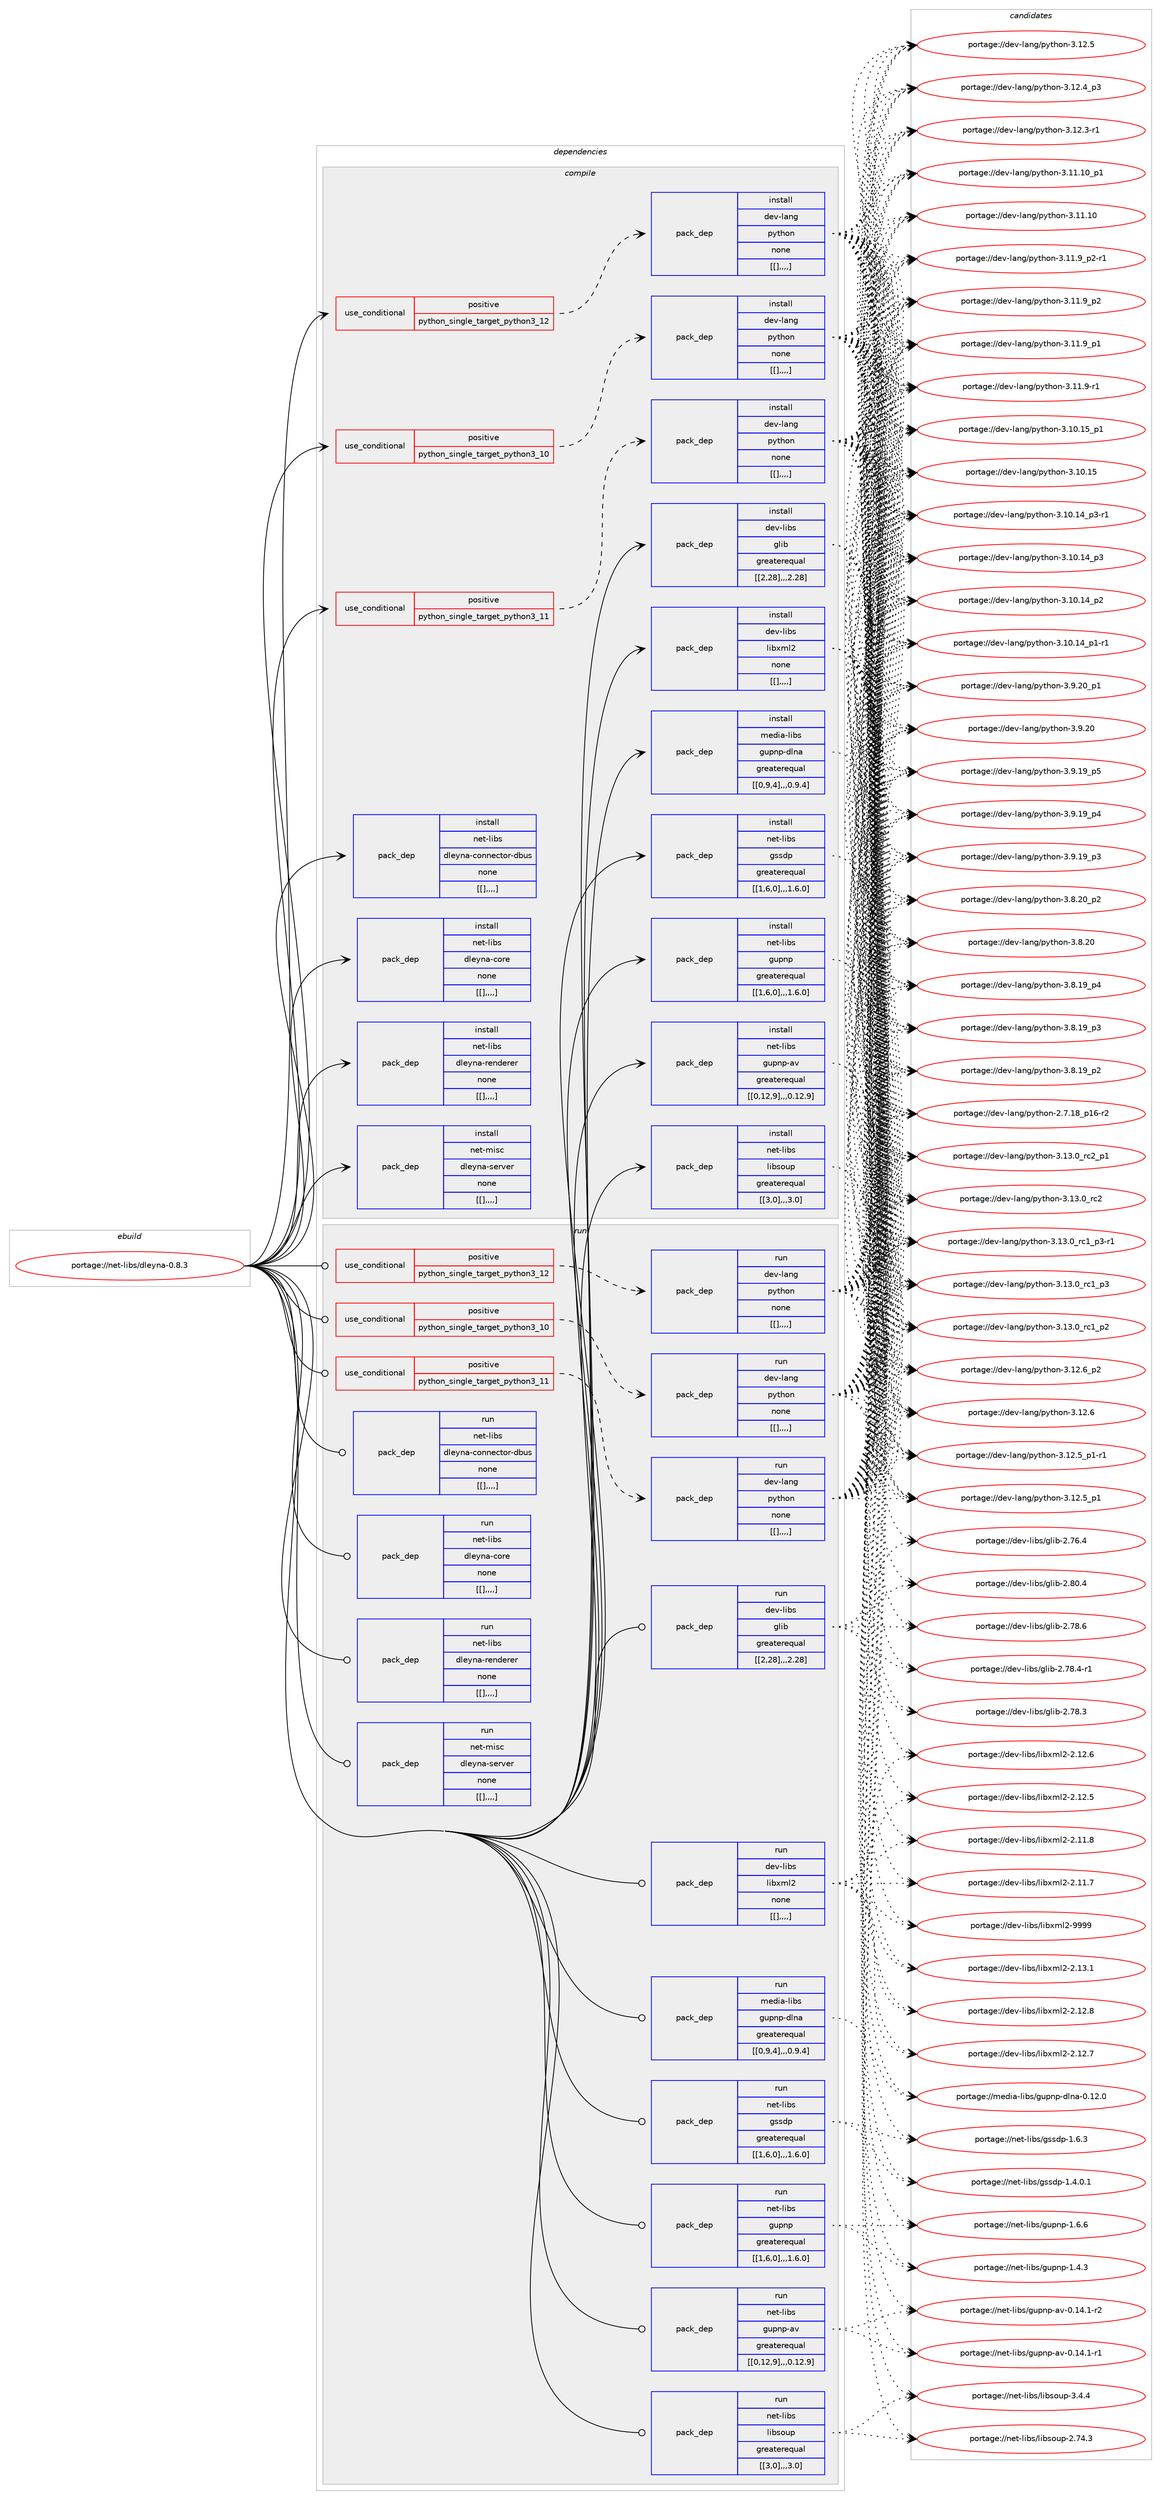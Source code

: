 digraph prolog {

# *************
# Graph options
# *************

newrank=true;
concentrate=true;
compound=true;
graph [rankdir=LR,fontname=Helvetica,fontsize=10,ranksep=1.5];#, ranksep=2.5, nodesep=0.2];
edge  [arrowhead=vee];
node  [fontname=Helvetica,fontsize=10];

# **********
# The ebuild
# **********

subgraph cluster_leftcol {
color=gray;
label=<<i>ebuild</i>>;
id [label="portage://net-libs/dleyna-0.8.3", color=red, width=4, href="../net-libs/dleyna-0.8.3.svg"];
}

# ****************
# The dependencies
# ****************

subgraph cluster_midcol {
color=gray;
label=<<i>dependencies</i>>;
subgraph cluster_compile {
fillcolor="#eeeeee";
style=filled;
label=<<i>compile</i>>;
subgraph cond97646 {
dependency370000 [label=<<TABLE BORDER="0" CELLBORDER="1" CELLSPACING="0" CELLPADDING="4"><TR><TD ROWSPAN="3" CELLPADDING="10">use_conditional</TD></TR><TR><TD>positive</TD></TR><TR><TD>python_single_target_python3_10</TD></TR></TABLE>>, shape=none, color=red];
subgraph pack269664 {
dependency370001 [label=<<TABLE BORDER="0" CELLBORDER="1" CELLSPACING="0" CELLPADDING="4" WIDTH="220"><TR><TD ROWSPAN="6" CELLPADDING="30">pack_dep</TD></TR><TR><TD WIDTH="110">install</TD></TR><TR><TD>dev-lang</TD></TR><TR><TD>python</TD></TR><TR><TD>none</TD></TR><TR><TD>[[],,,,]</TD></TR></TABLE>>, shape=none, color=blue];
}
dependency370000:e -> dependency370001:w [weight=20,style="dashed",arrowhead="vee"];
}
id:e -> dependency370000:w [weight=20,style="solid",arrowhead="vee"];
subgraph cond97647 {
dependency370002 [label=<<TABLE BORDER="0" CELLBORDER="1" CELLSPACING="0" CELLPADDING="4"><TR><TD ROWSPAN="3" CELLPADDING="10">use_conditional</TD></TR><TR><TD>positive</TD></TR><TR><TD>python_single_target_python3_11</TD></TR></TABLE>>, shape=none, color=red];
subgraph pack269665 {
dependency370003 [label=<<TABLE BORDER="0" CELLBORDER="1" CELLSPACING="0" CELLPADDING="4" WIDTH="220"><TR><TD ROWSPAN="6" CELLPADDING="30">pack_dep</TD></TR><TR><TD WIDTH="110">install</TD></TR><TR><TD>dev-lang</TD></TR><TR><TD>python</TD></TR><TR><TD>none</TD></TR><TR><TD>[[],,,,]</TD></TR></TABLE>>, shape=none, color=blue];
}
dependency370002:e -> dependency370003:w [weight=20,style="dashed",arrowhead="vee"];
}
id:e -> dependency370002:w [weight=20,style="solid",arrowhead="vee"];
subgraph cond97648 {
dependency370004 [label=<<TABLE BORDER="0" CELLBORDER="1" CELLSPACING="0" CELLPADDING="4"><TR><TD ROWSPAN="3" CELLPADDING="10">use_conditional</TD></TR><TR><TD>positive</TD></TR><TR><TD>python_single_target_python3_12</TD></TR></TABLE>>, shape=none, color=red];
subgraph pack269666 {
dependency370005 [label=<<TABLE BORDER="0" CELLBORDER="1" CELLSPACING="0" CELLPADDING="4" WIDTH="220"><TR><TD ROWSPAN="6" CELLPADDING="30">pack_dep</TD></TR><TR><TD WIDTH="110">install</TD></TR><TR><TD>dev-lang</TD></TR><TR><TD>python</TD></TR><TR><TD>none</TD></TR><TR><TD>[[],,,,]</TD></TR></TABLE>>, shape=none, color=blue];
}
dependency370004:e -> dependency370005:w [weight=20,style="dashed",arrowhead="vee"];
}
id:e -> dependency370004:w [weight=20,style="solid",arrowhead="vee"];
subgraph pack269667 {
dependency370006 [label=<<TABLE BORDER="0" CELLBORDER="1" CELLSPACING="0" CELLPADDING="4" WIDTH="220"><TR><TD ROWSPAN="6" CELLPADDING="30">pack_dep</TD></TR><TR><TD WIDTH="110">install</TD></TR><TR><TD>dev-libs</TD></TR><TR><TD>glib</TD></TR><TR><TD>greaterequal</TD></TR><TR><TD>[[2,28],,,2.28]</TD></TR></TABLE>>, shape=none, color=blue];
}
id:e -> dependency370006:w [weight=20,style="solid",arrowhead="vee"];
subgraph pack269668 {
dependency370007 [label=<<TABLE BORDER="0" CELLBORDER="1" CELLSPACING="0" CELLPADDING="4" WIDTH="220"><TR><TD ROWSPAN="6" CELLPADDING="30">pack_dep</TD></TR><TR><TD WIDTH="110">install</TD></TR><TR><TD>dev-libs</TD></TR><TR><TD>libxml2</TD></TR><TR><TD>none</TD></TR><TR><TD>[[],,,,]</TD></TR></TABLE>>, shape=none, color=blue];
}
id:e -> dependency370007:w [weight=20,style="solid",arrowhead="vee"];
subgraph pack269669 {
dependency370008 [label=<<TABLE BORDER="0" CELLBORDER="1" CELLSPACING="0" CELLPADDING="4" WIDTH="220"><TR><TD ROWSPAN="6" CELLPADDING="30">pack_dep</TD></TR><TR><TD WIDTH="110">install</TD></TR><TR><TD>media-libs</TD></TR><TR><TD>gupnp-dlna</TD></TR><TR><TD>greaterequal</TD></TR><TR><TD>[[0,9,4],,,0.9.4]</TD></TR></TABLE>>, shape=none, color=blue];
}
id:e -> dependency370008:w [weight=20,style="solid",arrowhead="vee"];
subgraph pack269670 {
dependency370009 [label=<<TABLE BORDER="0" CELLBORDER="1" CELLSPACING="0" CELLPADDING="4" WIDTH="220"><TR><TD ROWSPAN="6" CELLPADDING="30">pack_dep</TD></TR><TR><TD WIDTH="110">install</TD></TR><TR><TD>net-libs</TD></TR><TR><TD>gssdp</TD></TR><TR><TD>greaterequal</TD></TR><TR><TD>[[1,6,0],,,1.6.0]</TD></TR></TABLE>>, shape=none, color=blue];
}
id:e -> dependency370009:w [weight=20,style="solid",arrowhead="vee"];
subgraph pack269671 {
dependency370010 [label=<<TABLE BORDER="0" CELLBORDER="1" CELLSPACING="0" CELLPADDING="4" WIDTH="220"><TR><TD ROWSPAN="6" CELLPADDING="30">pack_dep</TD></TR><TR><TD WIDTH="110">install</TD></TR><TR><TD>net-libs</TD></TR><TR><TD>gupnp</TD></TR><TR><TD>greaterequal</TD></TR><TR><TD>[[1,6,0],,,1.6.0]</TD></TR></TABLE>>, shape=none, color=blue];
}
id:e -> dependency370010:w [weight=20,style="solid",arrowhead="vee"];
subgraph pack269672 {
dependency370011 [label=<<TABLE BORDER="0" CELLBORDER="1" CELLSPACING="0" CELLPADDING="4" WIDTH="220"><TR><TD ROWSPAN="6" CELLPADDING="30">pack_dep</TD></TR><TR><TD WIDTH="110">install</TD></TR><TR><TD>net-libs</TD></TR><TR><TD>gupnp-av</TD></TR><TR><TD>greaterequal</TD></TR><TR><TD>[[0,12,9],,,0.12.9]</TD></TR></TABLE>>, shape=none, color=blue];
}
id:e -> dependency370011:w [weight=20,style="solid",arrowhead="vee"];
subgraph pack269673 {
dependency370012 [label=<<TABLE BORDER="0" CELLBORDER="1" CELLSPACING="0" CELLPADDING="4" WIDTH="220"><TR><TD ROWSPAN="6" CELLPADDING="30">pack_dep</TD></TR><TR><TD WIDTH="110">install</TD></TR><TR><TD>net-libs</TD></TR><TR><TD>libsoup</TD></TR><TR><TD>greaterequal</TD></TR><TR><TD>[[3,0],,,3.0]</TD></TR></TABLE>>, shape=none, color=blue];
}
id:e -> dependency370012:w [weight=20,style="solid",arrowhead="vee"];
subgraph pack269674 {
dependency370013 [label=<<TABLE BORDER="0" CELLBORDER="1" CELLSPACING="0" CELLPADDING="4" WIDTH="220"><TR><TD ROWSPAN="6" CELLPADDING="30">pack_dep</TD></TR><TR><TD WIDTH="110">install</TD></TR><TR><TD>net-libs</TD></TR><TR><TD>dleyna-connector-dbus</TD></TR><TR><TD>none</TD></TR><TR><TD>[[],,,,]</TD></TR></TABLE>>, shape=none, color=blue];
}
id:e -> dependency370013:w [weight=20,style="solid",arrowhead="vee"];
subgraph pack269675 {
dependency370014 [label=<<TABLE BORDER="0" CELLBORDER="1" CELLSPACING="0" CELLPADDING="4" WIDTH="220"><TR><TD ROWSPAN="6" CELLPADDING="30">pack_dep</TD></TR><TR><TD WIDTH="110">install</TD></TR><TR><TD>net-libs</TD></TR><TR><TD>dleyna-core</TD></TR><TR><TD>none</TD></TR><TR><TD>[[],,,,]</TD></TR></TABLE>>, shape=none, color=blue];
}
id:e -> dependency370014:w [weight=20,style="solid",arrowhead="vee"];
subgraph pack269676 {
dependency370015 [label=<<TABLE BORDER="0" CELLBORDER="1" CELLSPACING="0" CELLPADDING="4" WIDTH="220"><TR><TD ROWSPAN="6" CELLPADDING="30">pack_dep</TD></TR><TR><TD WIDTH="110">install</TD></TR><TR><TD>net-libs</TD></TR><TR><TD>dleyna-renderer</TD></TR><TR><TD>none</TD></TR><TR><TD>[[],,,,]</TD></TR></TABLE>>, shape=none, color=blue];
}
id:e -> dependency370015:w [weight=20,style="solid",arrowhead="vee"];
subgraph pack269677 {
dependency370016 [label=<<TABLE BORDER="0" CELLBORDER="1" CELLSPACING="0" CELLPADDING="4" WIDTH="220"><TR><TD ROWSPAN="6" CELLPADDING="30">pack_dep</TD></TR><TR><TD WIDTH="110">install</TD></TR><TR><TD>net-misc</TD></TR><TR><TD>dleyna-server</TD></TR><TR><TD>none</TD></TR><TR><TD>[[],,,,]</TD></TR></TABLE>>, shape=none, color=blue];
}
id:e -> dependency370016:w [weight=20,style="solid",arrowhead="vee"];
}
subgraph cluster_compileandrun {
fillcolor="#eeeeee";
style=filled;
label=<<i>compile and run</i>>;
}
subgraph cluster_run {
fillcolor="#eeeeee";
style=filled;
label=<<i>run</i>>;
subgraph cond97649 {
dependency370017 [label=<<TABLE BORDER="0" CELLBORDER="1" CELLSPACING="0" CELLPADDING="4"><TR><TD ROWSPAN="3" CELLPADDING="10">use_conditional</TD></TR><TR><TD>positive</TD></TR><TR><TD>python_single_target_python3_10</TD></TR></TABLE>>, shape=none, color=red];
subgraph pack269678 {
dependency370018 [label=<<TABLE BORDER="0" CELLBORDER="1" CELLSPACING="0" CELLPADDING="4" WIDTH="220"><TR><TD ROWSPAN="6" CELLPADDING="30">pack_dep</TD></TR><TR><TD WIDTH="110">run</TD></TR><TR><TD>dev-lang</TD></TR><TR><TD>python</TD></TR><TR><TD>none</TD></TR><TR><TD>[[],,,,]</TD></TR></TABLE>>, shape=none, color=blue];
}
dependency370017:e -> dependency370018:w [weight=20,style="dashed",arrowhead="vee"];
}
id:e -> dependency370017:w [weight=20,style="solid",arrowhead="odot"];
subgraph cond97650 {
dependency370019 [label=<<TABLE BORDER="0" CELLBORDER="1" CELLSPACING="0" CELLPADDING="4"><TR><TD ROWSPAN="3" CELLPADDING="10">use_conditional</TD></TR><TR><TD>positive</TD></TR><TR><TD>python_single_target_python3_11</TD></TR></TABLE>>, shape=none, color=red];
subgraph pack269679 {
dependency370020 [label=<<TABLE BORDER="0" CELLBORDER="1" CELLSPACING="0" CELLPADDING="4" WIDTH="220"><TR><TD ROWSPAN="6" CELLPADDING="30">pack_dep</TD></TR><TR><TD WIDTH="110">run</TD></TR><TR><TD>dev-lang</TD></TR><TR><TD>python</TD></TR><TR><TD>none</TD></TR><TR><TD>[[],,,,]</TD></TR></TABLE>>, shape=none, color=blue];
}
dependency370019:e -> dependency370020:w [weight=20,style="dashed",arrowhead="vee"];
}
id:e -> dependency370019:w [weight=20,style="solid",arrowhead="odot"];
subgraph cond97651 {
dependency370021 [label=<<TABLE BORDER="0" CELLBORDER="1" CELLSPACING="0" CELLPADDING="4"><TR><TD ROWSPAN="3" CELLPADDING="10">use_conditional</TD></TR><TR><TD>positive</TD></TR><TR><TD>python_single_target_python3_12</TD></TR></TABLE>>, shape=none, color=red];
subgraph pack269680 {
dependency370022 [label=<<TABLE BORDER="0" CELLBORDER="1" CELLSPACING="0" CELLPADDING="4" WIDTH="220"><TR><TD ROWSPAN="6" CELLPADDING="30">pack_dep</TD></TR><TR><TD WIDTH="110">run</TD></TR><TR><TD>dev-lang</TD></TR><TR><TD>python</TD></TR><TR><TD>none</TD></TR><TR><TD>[[],,,,]</TD></TR></TABLE>>, shape=none, color=blue];
}
dependency370021:e -> dependency370022:w [weight=20,style="dashed",arrowhead="vee"];
}
id:e -> dependency370021:w [weight=20,style="solid",arrowhead="odot"];
subgraph pack269681 {
dependency370023 [label=<<TABLE BORDER="0" CELLBORDER="1" CELLSPACING="0" CELLPADDING="4" WIDTH="220"><TR><TD ROWSPAN="6" CELLPADDING="30">pack_dep</TD></TR><TR><TD WIDTH="110">run</TD></TR><TR><TD>dev-libs</TD></TR><TR><TD>glib</TD></TR><TR><TD>greaterequal</TD></TR><TR><TD>[[2,28],,,2.28]</TD></TR></TABLE>>, shape=none, color=blue];
}
id:e -> dependency370023:w [weight=20,style="solid",arrowhead="odot"];
subgraph pack269682 {
dependency370024 [label=<<TABLE BORDER="0" CELLBORDER="1" CELLSPACING="0" CELLPADDING="4" WIDTH="220"><TR><TD ROWSPAN="6" CELLPADDING="30">pack_dep</TD></TR><TR><TD WIDTH="110">run</TD></TR><TR><TD>dev-libs</TD></TR><TR><TD>libxml2</TD></TR><TR><TD>none</TD></TR><TR><TD>[[],,,,]</TD></TR></TABLE>>, shape=none, color=blue];
}
id:e -> dependency370024:w [weight=20,style="solid",arrowhead="odot"];
subgraph pack269683 {
dependency370025 [label=<<TABLE BORDER="0" CELLBORDER="1" CELLSPACING="0" CELLPADDING="4" WIDTH="220"><TR><TD ROWSPAN="6" CELLPADDING="30">pack_dep</TD></TR><TR><TD WIDTH="110">run</TD></TR><TR><TD>media-libs</TD></TR><TR><TD>gupnp-dlna</TD></TR><TR><TD>greaterequal</TD></TR><TR><TD>[[0,9,4],,,0.9.4]</TD></TR></TABLE>>, shape=none, color=blue];
}
id:e -> dependency370025:w [weight=20,style="solid",arrowhead="odot"];
subgraph pack269684 {
dependency370026 [label=<<TABLE BORDER="0" CELLBORDER="1" CELLSPACING="0" CELLPADDING="4" WIDTH="220"><TR><TD ROWSPAN="6" CELLPADDING="30">pack_dep</TD></TR><TR><TD WIDTH="110">run</TD></TR><TR><TD>net-libs</TD></TR><TR><TD>gssdp</TD></TR><TR><TD>greaterequal</TD></TR><TR><TD>[[1,6,0],,,1.6.0]</TD></TR></TABLE>>, shape=none, color=blue];
}
id:e -> dependency370026:w [weight=20,style="solid",arrowhead="odot"];
subgraph pack269685 {
dependency370027 [label=<<TABLE BORDER="0" CELLBORDER="1" CELLSPACING="0" CELLPADDING="4" WIDTH="220"><TR><TD ROWSPAN="6" CELLPADDING="30">pack_dep</TD></TR><TR><TD WIDTH="110">run</TD></TR><TR><TD>net-libs</TD></TR><TR><TD>gupnp</TD></TR><TR><TD>greaterequal</TD></TR><TR><TD>[[1,6,0],,,1.6.0]</TD></TR></TABLE>>, shape=none, color=blue];
}
id:e -> dependency370027:w [weight=20,style="solid",arrowhead="odot"];
subgraph pack269686 {
dependency370028 [label=<<TABLE BORDER="0" CELLBORDER="1" CELLSPACING="0" CELLPADDING="4" WIDTH="220"><TR><TD ROWSPAN="6" CELLPADDING="30">pack_dep</TD></TR><TR><TD WIDTH="110">run</TD></TR><TR><TD>net-libs</TD></TR><TR><TD>gupnp-av</TD></TR><TR><TD>greaterequal</TD></TR><TR><TD>[[0,12,9],,,0.12.9]</TD></TR></TABLE>>, shape=none, color=blue];
}
id:e -> dependency370028:w [weight=20,style="solid",arrowhead="odot"];
subgraph pack269687 {
dependency370029 [label=<<TABLE BORDER="0" CELLBORDER="1" CELLSPACING="0" CELLPADDING="4" WIDTH="220"><TR><TD ROWSPAN="6" CELLPADDING="30">pack_dep</TD></TR><TR><TD WIDTH="110">run</TD></TR><TR><TD>net-libs</TD></TR><TR><TD>libsoup</TD></TR><TR><TD>greaterequal</TD></TR><TR><TD>[[3,0],,,3.0]</TD></TR></TABLE>>, shape=none, color=blue];
}
id:e -> dependency370029:w [weight=20,style="solid",arrowhead="odot"];
subgraph pack269688 {
dependency370030 [label=<<TABLE BORDER="0" CELLBORDER="1" CELLSPACING="0" CELLPADDING="4" WIDTH="220"><TR><TD ROWSPAN="6" CELLPADDING="30">pack_dep</TD></TR><TR><TD WIDTH="110">run</TD></TR><TR><TD>net-libs</TD></TR><TR><TD>dleyna-connector-dbus</TD></TR><TR><TD>none</TD></TR><TR><TD>[[],,,,]</TD></TR></TABLE>>, shape=none, color=blue];
}
id:e -> dependency370030:w [weight=20,style="solid",arrowhead="odot"];
subgraph pack269689 {
dependency370031 [label=<<TABLE BORDER="0" CELLBORDER="1" CELLSPACING="0" CELLPADDING="4" WIDTH="220"><TR><TD ROWSPAN="6" CELLPADDING="30">pack_dep</TD></TR><TR><TD WIDTH="110">run</TD></TR><TR><TD>net-libs</TD></TR><TR><TD>dleyna-core</TD></TR><TR><TD>none</TD></TR><TR><TD>[[],,,,]</TD></TR></TABLE>>, shape=none, color=blue];
}
id:e -> dependency370031:w [weight=20,style="solid",arrowhead="odot"];
subgraph pack269690 {
dependency370032 [label=<<TABLE BORDER="0" CELLBORDER="1" CELLSPACING="0" CELLPADDING="4" WIDTH="220"><TR><TD ROWSPAN="6" CELLPADDING="30">pack_dep</TD></TR><TR><TD WIDTH="110">run</TD></TR><TR><TD>net-libs</TD></TR><TR><TD>dleyna-renderer</TD></TR><TR><TD>none</TD></TR><TR><TD>[[],,,,]</TD></TR></TABLE>>, shape=none, color=blue];
}
id:e -> dependency370032:w [weight=20,style="solid",arrowhead="odot"];
subgraph pack269691 {
dependency370033 [label=<<TABLE BORDER="0" CELLBORDER="1" CELLSPACING="0" CELLPADDING="4" WIDTH="220"><TR><TD ROWSPAN="6" CELLPADDING="30">pack_dep</TD></TR><TR><TD WIDTH="110">run</TD></TR><TR><TD>net-misc</TD></TR><TR><TD>dleyna-server</TD></TR><TR><TD>none</TD></TR><TR><TD>[[],,,,]</TD></TR></TABLE>>, shape=none, color=blue];
}
id:e -> dependency370033:w [weight=20,style="solid",arrowhead="odot"];
}
}

# **************
# The candidates
# **************

subgraph cluster_choices {
rank=same;
color=gray;
label=<<i>candidates</i>>;

subgraph choice269664 {
color=black;
nodesep=1;
choice100101118451089711010347112121116104111110455146495146489511499509511249 [label="portage://dev-lang/python-3.13.0_rc2_p1", color=red, width=4,href="../dev-lang/python-3.13.0_rc2_p1.svg"];
choice10010111845108971101034711212111610411111045514649514648951149950 [label="portage://dev-lang/python-3.13.0_rc2", color=red, width=4,href="../dev-lang/python-3.13.0_rc2.svg"];
choice1001011184510897110103471121211161041111104551464951464895114994995112514511449 [label="portage://dev-lang/python-3.13.0_rc1_p3-r1", color=red, width=4,href="../dev-lang/python-3.13.0_rc1_p3-r1.svg"];
choice100101118451089711010347112121116104111110455146495146489511499499511251 [label="portage://dev-lang/python-3.13.0_rc1_p3", color=red, width=4,href="../dev-lang/python-3.13.0_rc1_p3.svg"];
choice100101118451089711010347112121116104111110455146495146489511499499511250 [label="portage://dev-lang/python-3.13.0_rc1_p2", color=red, width=4,href="../dev-lang/python-3.13.0_rc1_p2.svg"];
choice100101118451089711010347112121116104111110455146495046549511250 [label="portage://dev-lang/python-3.12.6_p2", color=red, width=4,href="../dev-lang/python-3.12.6_p2.svg"];
choice10010111845108971101034711212111610411111045514649504654 [label="portage://dev-lang/python-3.12.6", color=red, width=4,href="../dev-lang/python-3.12.6.svg"];
choice1001011184510897110103471121211161041111104551464950465395112494511449 [label="portage://dev-lang/python-3.12.5_p1-r1", color=red, width=4,href="../dev-lang/python-3.12.5_p1-r1.svg"];
choice100101118451089711010347112121116104111110455146495046539511249 [label="portage://dev-lang/python-3.12.5_p1", color=red, width=4,href="../dev-lang/python-3.12.5_p1.svg"];
choice10010111845108971101034711212111610411111045514649504653 [label="portage://dev-lang/python-3.12.5", color=red, width=4,href="../dev-lang/python-3.12.5.svg"];
choice100101118451089711010347112121116104111110455146495046529511251 [label="portage://dev-lang/python-3.12.4_p3", color=red, width=4,href="../dev-lang/python-3.12.4_p3.svg"];
choice100101118451089711010347112121116104111110455146495046514511449 [label="portage://dev-lang/python-3.12.3-r1", color=red, width=4,href="../dev-lang/python-3.12.3-r1.svg"];
choice10010111845108971101034711212111610411111045514649494649489511249 [label="portage://dev-lang/python-3.11.10_p1", color=red, width=4,href="../dev-lang/python-3.11.10_p1.svg"];
choice1001011184510897110103471121211161041111104551464949464948 [label="portage://dev-lang/python-3.11.10", color=red, width=4,href="../dev-lang/python-3.11.10.svg"];
choice1001011184510897110103471121211161041111104551464949465795112504511449 [label="portage://dev-lang/python-3.11.9_p2-r1", color=red, width=4,href="../dev-lang/python-3.11.9_p2-r1.svg"];
choice100101118451089711010347112121116104111110455146494946579511250 [label="portage://dev-lang/python-3.11.9_p2", color=red, width=4,href="../dev-lang/python-3.11.9_p2.svg"];
choice100101118451089711010347112121116104111110455146494946579511249 [label="portage://dev-lang/python-3.11.9_p1", color=red, width=4,href="../dev-lang/python-3.11.9_p1.svg"];
choice100101118451089711010347112121116104111110455146494946574511449 [label="portage://dev-lang/python-3.11.9-r1", color=red, width=4,href="../dev-lang/python-3.11.9-r1.svg"];
choice10010111845108971101034711212111610411111045514649484649539511249 [label="portage://dev-lang/python-3.10.15_p1", color=red, width=4,href="../dev-lang/python-3.10.15_p1.svg"];
choice1001011184510897110103471121211161041111104551464948464953 [label="portage://dev-lang/python-3.10.15", color=red, width=4,href="../dev-lang/python-3.10.15.svg"];
choice100101118451089711010347112121116104111110455146494846495295112514511449 [label="portage://dev-lang/python-3.10.14_p3-r1", color=red, width=4,href="../dev-lang/python-3.10.14_p3-r1.svg"];
choice10010111845108971101034711212111610411111045514649484649529511251 [label="portage://dev-lang/python-3.10.14_p3", color=red, width=4,href="../dev-lang/python-3.10.14_p3.svg"];
choice10010111845108971101034711212111610411111045514649484649529511250 [label="portage://dev-lang/python-3.10.14_p2", color=red, width=4,href="../dev-lang/python-3.10.14_p2.svg"];
choice100101118451089711010347112121116104111110455146494846495295112494511449 [label="portage://dev-lang/python-3.10.14_p1-r1", color=red, width=4,href="../dev-lang/python-3.10.14_p1-r1.svg"];
choice100101118451089711010347112121116104111110455146574650489511249 [label="portage://dev-lang/python-3.9.20_p1", color=red, width=4,href="../dev-lang/python-3.9.20_p1.svg"];
choice10010111845108971101034711212111610411111045514657465048 [label="portage://dev-lang/python-3.9.20", color=red, width=4,href="../dev-lang/python-3.9.20.svg"];
choice100101118451089711010347112121116104111110455146574649579511253 [label="portage://dev-lang/python-3.9.19_p5", color=red, width=4,href="../dev-lang/python-3.9.19_p5.svg"];
choice100101118451089711010347112121116104111110455146574649579511252 [label="portage://dev-lang/python-3.9.19_p4", color=red, width=4,href="../dev-lang/python-3.9.19_p4.svg"];
choice100101118451089711010347112121116104111110455146574649579511251 [label="portage://dev-lang/python-3.9.19_p3", color=red, width=4,href="../dev-lang/python-3.9.19_p3.svg"];
choice100101118451089711010347112121116104111110455146564650489511250 [label="portage://dev-lang/python-3.8.20_p2", color=red, width=4,href="../dev-lang/python-3.8.20_p2.svg"];
choice10010111845108971101034711212111610411111045514656465048 [label="portage://dev-lang/python-3.8.20", color=red, width=4,href="../dev-lang/python-3.8.20.svg"];
choice100101118451089711010347112121116104111110455146564649579511252 [label="portage://dev-lang/python-3.8.19_p4", color=red, width=4,href="../dev-lang/python-3.8.19_p4.svg"];
choice100101118451089711010347112121116104111110455146564649579511251 [label="portage://dev-lang/python-3.8.19_p3", color=red, width=4,href="../dev-lang/python-3.8.19_p3.svg"];
choice100101118451089711010347112121116104111110455146564649579511250 [label="portage://dev-lang/python-3.8.19_p2", color=red, width=4,href="../dev-lang/python-3.8.19_p2.svg"];
choice100101118451089711010347112121116104111110455046554649569511249544511450 [label="portage://dev-lang/python-2.7.18_p16-r2", color=red, width=4,href="../dev-lang/python-2.7.18_p16-r2.svg"];
dependency370001:e -> choice100101118451089711010347112121116104111110455146495146489511499509511249:w [style=dotted,weight="100"];
dependency370001:e -> choice10010111845108971101034711212111610411111045514649514648951149950:w [style=dotted,weight="100"];
dependency370001:e -> choice1001011184510897110103471121211161041111104551464951464895114994995112514511449:w [style=dotted,weight="100"];
dependency370001:e -> choice100101118451089711010347112121116104111110455146495146489511499499511251:w [style=dotted,weight="100"];
dependency370001:e -> choice100101118451089711010347112121116104111110455146495146489511499499511250:w [style=dotted,weight="100"];
dependency370001:e -> choice100101118451089711010347112121116104111110455146495046549511250:w [style=dotted,weight="100"];
dependency370001:e -> choice10010111845108971101034711212111610411111045514649504654:w [style=dotted,weight="100"];
dependency370001:e -> choice1001011184510897110103471121211161041111104551464950465395112494511449:w [style=dotted,weight="100"];
dependency370001:e -> choice100101118451089711010347112121116104111110455146495046539511249:w [style=dotted,weight="100"];
dependency370001:e -> choice10010111845108971101034711212111610411111045514649504653:w [style=dotted,weight="100"];
dependency370001:e -> choice100101118451089711010347112121116104111110455146495046529511251:w [style=dotted,weight="100"];
dependency370001:e -> choice100101118451089711010347112121116104111110455146495046514511449:w [style=dotted,weight="100"];
dependency370001:e -> choice10010111845108971101034711212111610411111045514649494649489511249:w [style=dotted,weight="100"];
dependency370001:e -> choice1001011184510897110103471121211161041111104551464949464948:w [style=dotted,weight="100"];
dependency370001:e -> choice1001011184510897110103471121211161041111104551464949465795112504511449:w [style=dotted,weight="100"];
dependency370001:e -> choice100101118451089711010347112121116104111110455146494946579511250:w [style=dotted,weight="100"];
dependency370001:e -> choice100101118451089711010347112121116104111110455146494946579511249:w [style=dotted,weight="100"];
dependency370001:e -> choice100101118451089711010347112121116104111110455146494946574511449:w [style=dotted,weight="100"];
dependency370001:e -> choice10010111845108971101034711212111610411111045514649484649539511249:w [style=dotted,weight="100"];
dependency370001:e -> choice1001011184510897110103471121211161041111104551464948464953:w [style=dotted,weight="100"];
dependency370001:e -> choice100101118451089711010347112121116104111110455146494846495295112514511449:w [style=dotted,weight="100"];
dependency370001:e -> choice10010111845108971101034711212111610411111045514649484649529511251:w [style=dotted,weight="100"];
dependency370001:e -> choice10010111845108971101034711212111610411111045514649484649529511250:w [style=dotted,weight="100"];
dependency370001:e -> choice100101118451089711010347112121116104111110455146494846495295112494511449:w [style=dotted,weight="100"];
dependency370001:e -> choice100101118451089711010347112121116104111110455146574650489511249:w [style=dotted,weight="100"];
dependency370001:e -> choice10010111845108971101034711212111610411111045514657465048:w [style=dotted,weight="100"];
dependency370001:e -> choice100101118451089711010347112121116104111110455146574649579511253:w [style=dotted,weight="100"];
dependency370001:e -> choice100101118451089711010347112121116104111110455146574649579511252:w [style=dotted,weight="100"];
dependency370001:e -> choice100101118451089711010347112121116104111110455146574649579511251:w [style=dotted,weight="100"];
dependency370001:e -> choice100101118451089711010347112121116104111110455146564650489511250:w [style=dotted,weight="100"];
dependency370001:e -> choice10010111845108971101034711212111610411111045514656465048:w [style=dotted,weight="100"];
dependency370001:e -> choice100101118451089711010347112121116104111110455146564649579511252:w [style=dotted,weight="100"];
dependency370001:e -> choice100101118451089711010347112121116104111110455146564649579511251:w [style=dotted,weight="100"];
dependency370001:e -> choice100101118451089711010347112121116104111110455146564649579511250:w [style=dotted,weight="100"];
dependency370001:e -> choice100101118451089711010347112121116104111110455046554649569511249544511450:w [style=dotted,weight="100"];
}
subgraph choice269665 {
color=black;
nodesep=1;
choice100101118451089711010347112121116104111110455146495146489511499509511249 [label="portage://dev-lang/python-3.13.0_rc2_p1", color=red, width=4,href="../dev-lang/python-3.13.0_rc2_p1.svg"];
choice10010111845108971101034711212111610411111045514649514648951149950 [label="portage://dev-lang/python-3.13.0_rc2", color=red, width=4,href="../dev-lang/python-3.13.0_rc2.svg"];
choice1001011184510897110103471121211161041111104551464951464895114994995112514511449 [label="portage://dev-lang/python-3.13.0_rc1_p3-r1", color=red, width=4,href="../dev-lang/python-3.13.0_rc1_p3-r1.svg"];
choice100101118451089711010347112121116104111110455146495146489511499499511251 [label="portage://dev-lang/python-3.13.0_rc1_p3", color=red, width=4,href="../dev-lang/python-3.13.0_rc1_p3.svg"];
choice100101118451089711010347112121116104111110455146495146489511499499511250 [label="portage://dev-lang/python-3.13.0_rc1_p2", color=red, width=4,href="../dev-lang/python-3.13.0_rc1_p2.svg"];
choice100101118451089711010347112121116104111110455146495046549511250 [label="portage://dev-lang/python-3.12.6_p2", color=red, width=4,href="../dev-lang/python-3.12.6_p2.svg"];
choice10010111845108971101034711212111610411111045514649504654 [label="portage://dev-lang/python-3.12.6", color=red, width=4,href="../dev-lang/python-3.12.6.svg"];
choice1001011184510897110103471121211161041111104551464950465395112494511449 [label="portage://dev-lang/python-3.12.5_p1-r1", color=red, width=4,href="../dev-lang/python-3.12.5_p1-r1.svg"];
choice100101118451089711010347112121116104111110455146495046539511249 [label="portage://dev-lang/python-3.12.5_p1", color=red, width=4,href="../dev-lang/python-3.12.5_p1.svg"];
choice10010111845108971101034711212111610411111045514649504653 [label="portage://dev-lang/python-3.12.5", color=red, width=4,href="../dev-lang/python-3.12.5.svg"];
choice100101118451089711010347112121116104111110455146495046529511251 [label="portage://dev-lang/python-3.12.4_p3", color=red, width=4,href="../dev-lang/python-3.12.4_p3.svg"];
choice100101118451089711010347112121116104111110455146495046514511449 [label="portage://dev-lang/python-3.12.3-r1", color=red, width=4,href="../dev-lang/python-3.12.3-r1.svg"];
choice10010111845108971101034711212111610411111045514649494649489511249 [label="portage://dev-lang/python-3.11.10_p1", color=red, width=4,href="../dev-lang/python-3.11.10_p1.svg"];
choice1001011184510897110103471121211161041111104551464949464948 [label="portage://dev-lang/python-3.11.10", color=red, width=4,href="../dev-lang/python-3.11.10.svg"];
choice1001011184510897110103471121211161041111104551464949465795112504511449 [label="portage://dev-lang/python-3.11.9_p2-r1", color=red, width=4,href="../dev-lang/python-3.11.9_p2-r1.svg"];
choice100101118451089711010347112121116104111110455146494946579511250 [label="portage://dev-lang/python-3.11.9_p2", color=red, width=4,href="../dev-lang/python-3.11.9_p2.svg"];
choice100101118451089711010347112121116104111110455146494946579511249 [label="portage://dev-lang/python-3.11.9_p1", color=red, width=4,href="../dev-lang/python-3.11.9_p1.svg"];
choice100101118451089711010347112121116104111110455146494946574511449 [label="portage://dev-lang/python-3.11.9-r1", color=red, width=4,href="../dev-lang/python-3.11.9-r1.svg"];
choice10010111845108971101034711212111610411111045514649484649539511249 [label="portage://dev-lang/python-3.10.15_p1", color=red, width=4,href="../dev-lang/python-3.10.15_p1.svg"];
choice1001011184510897110103471121211161041111104551464948464953 [label="portage://dev-lang/python-3.10.15", color=red, width=4,href="../dev-lang/python-3.10.15.svg"];
choice100101118451089711010347112121116104111110455146494846495295112514511449 [label="portage://dev-lang/python-3.10.14_p3-r1", color=red, width=4,href="../dev-lang/python-3.10.14_p3-r1.svg"];
choice10010111845108971101034711212111610411111045514649484649529511251 [label="portage://dev-lang/python-3.10.14_p3", color=red, width=4,href="../dev-lang/python-3.10.14_p3.svg"];
choice10010111845108971101034711212111610411111045514649484649529511250 [label="portage://dev-lang/python-3.10.14_p2", color=red, width=4,href="../dev-lang/python-3.10.14_p2.svg"];
choice100101118451089711010347112121116104111110455146494846495295112494511449 [label="portage://dev-lang/python-3.10.14_p1-r1", color=red, width=4,href="../dev-lang/python-3.10.14_p1-r1.svg"];
choice100101118451089711010347112121116104111110455146574650489511249 [label="portage://dev-lang/python-3.9.20_p1", color=red, width=4,href="../dev-lang/python-3.9.20_p1.svg"];
choice10010111845108971101034711212111610411111045514657465048 [label="portage://dev-lang/python-3.9.20", color=red, width=4,href="../dev-lang/python-3.9.20.svg"];
choice100101118451089711010347112121116104111110455146574649579511253 [label="portage://dev-lang/python-3.9.19_p5", color=red, width=4,href="../dev-lang/python-3.9.19_p5.svg"];
choice100101118451089711010347112121116104111110455146574649579511252 [label="portage://dev-lang/python-3.9.19_p4", color=red, width=4,href="../dev-lang/python-3.9.19_p4.svg"];
choice100101118451089711010347112121116104111110455146574649579511251 [label="portage://dev-lang/python-3.9.19_p3", color=red, width=4,href="../dev-lang/python-3.9.19_p3.svg"];
choice100101118451089711010347112121116104111110455146564650489511250 [label="portage://dev-lang/python-3.8.20_p2", color=red, width=4,href="../dev-lang/python-3.8.20_p2.svg"];
choice10010111845108971101034711212111610411111045514656465048 [label="portage://dev-lang/python-3.8.20", color=red, width=4,href="../dev-lang/python-3.8.20.svg"];
choice100101118451089711010347112121116104111110455146564649579511252 [label="portage://dev-lang/python-3.8.19_p4", color=red, width=4,href="../dev-lang/python-3.8.19_p4.svg"];
choice100101118451089711010347112121116104111110455146564649579511251 [label="portage://dev-lang/python-3.8.19_p3", color=red, width=4,href="../dev-lang/python-3.8.19_p3.svg"];
choice100101118451089711010347112121116104111110455146564649579511250 [label="portage://dev-lang/python-3.8.19_p2", color=red, width=4,href="../dev-lang/python-3.8.19_p2.svg"];
choice100101118451089711010347112121116104111110455046554649569511249544511450 [label="portage://dev-lang/python-2.7.18_p16-r2", color=red, width=4,href="../dev-lang/python-2.7.18_p16-r2.svg"];
dependency370003:e -> choice100101118451089711010347112121116104111110455146495146489511499509511249:w [style=dotted,weight="100"];
dependency370003:e -> choice10010111845108971101034711212111610411111045514649514648951149950:w [style=dotted,weight="100"];
dependency370003:e -> choice1001011184510897110103471121211161041111104551464951464895114994995112514511449:w [style=dotted,weight="100"];
dependency370003:e -> choice100101118451089711010347112121116104111110455146495146489511499499511251:w [style=dotted,weight="100"];
dependency370003:e -> choice100101118451089711010347112121116104111110455146495146489511499499511250:w [style=dotted,weight="100"];
dependency370003:e -> choice100101118451089711010347112121116104111110455146495046549511250:w [style=dotted,weight="100"];
dependency370003:e -> choice10010111845108971101034711212111610411111045514649504654:w [style=dotted,weight="100"];
dependency370003:e -> choice1001011184510897110103471121211161041111104551464950465395112494511449:w [style=dotted,weight="100"];
dependency370003:e -> choice100101118451089711010347112121116104111110455146495046539511249:w [style=dotted,weight="100"];
dependency370003:e -> choice10010111845108971101034711212111610411111045514649504653:w [style=dotted,weight="100"];
dependency370003:e -> choice100101118451089711010347112121116104111110455146495046529511251:w [style=dotted,weight="100"];
dependency370003:e -> choice100101118451089711010347112121116104111110455146495046514511449:w [style=dotted,weight="100"];
dependency370003:e -> choice10010111845108971101034711212111610411111045514649494649489511249:w [style=dotted,weight="100"];
dependency370003:e -> choice1001011184510897110103471121211161041111104551464949464948:w [style=dotted,weight="100"];
dependency370003:e -> choice1001011184510897110103471121211161041111104551464949465795112504511449:w [style=dotted,weight="100"];
dependency370003:e -> choice100101118451089711010347112121116104111110455146494946579511250:w [style=dotted,weight="100"];
dependency370003:e -> choice100101118451089711010347112121116104111110455146494946579511249:w [style=dotted,weight="100"];
dependency370003:e -> choice100101118451089711010347112121116104111110455146494946574511449:w [style=dotted,weight="100"];
dependency370003:e -> choice10010111845108971101034711212111610411111045514649484649539511249:w [style=dotted,weight="100"];
dependency370003:e -> choice1001011184510897110103471121211161041111104551464948464953:w [style=dotted,weight="100"];
dependency370003:e -> choice100101118451089711010347112121116104111110455146494846495295112514511449:w [style=dotted,weight="100"];
dependency370003:e -> choice10010111845108971101034711212111610411111045514649484649529511251:w [style=dotted,weight="100"];
dependency370003:e -> choice10010111845108971101034711212111610411111045514649484649529511250:w [style=dotted,weight="100"];
dependency370003:e -> choice100101118451089711010347112121116104111110455146494846495295112494511449:w [style=dotted,weight="100"];
dependency370003:e -> choice100101118451089711010347112121116104111110455146574650489511249:w [style=dotted,weight="100"];
dependency370003:e -> choice10010111845108971101034711212111610411111045514657465048:w [style=dotted,weight="100"];
dependency370003:e -> choice100101118451089711010347112121116104111110455146574649579511253:w [style=dotted,weight="100"];
dependency370003:e -> choice100101118451089711010347112121116104111110455146574649579511252:w [style=dotted,weight="100"];
dependency370003:e -> choice100101118451089711010347112121116104111110455146574649579511251:w [style=dotted,weight="100"];
dependency370003:e -> choice100101118451089711010347112121116104111110455146564650489511250:w [style=dotted,weight="100"];
dependency370003:e -> choice10010111845108971101034711212111610411111045514656465048:w [style=dotted,weight="100"];
dependency370003:e -> choice100101118451089711010347112121116104111110455146564649579511252:w [style=dotted,weight="100"];
dependency370003:e -> choice100101118451089711010347112121116104111110455146564649579511251:w [style=dotted,weight="100"];
dependency370003:e -> choice100101118451089711010347112121116104111110455146564649579511250:w [style=dotted,weight="100"];
dependency370003:e -> choice100101118451089711010347112121116104111110455046554649569511249544511450:w [style=dotted,weight="100"];
}
subgraph choice269666 {
color=black;
nodesep=1;
choice100101118451089711010347112121116104111110455146495146489511499509511249 [label="portage://dev-lang/python-3.13.0_rc2_p1", color=red, width=4,href="../dev-lang/python-3.13.0_rc2_p1.svg"];
choice10010111845108971101034711212111610411111045514649514648951149950 [label="portage://dev-lang/python-3.13.0_rc2", color=red, width=4,href="../dev-lang/python-3.13.0_rc2.svg"];
choice1001011184510897110103471121211161041111104551464951464895114994995112514511449 [label="portage://dev-lang/python-3.13.0_rc1_p3-r1", color=red, width=4,href="../dev-lang/python-3.13.0_rc1_p3-r1.svg"];
choice100101118451089711010347112121116104111110455146495146489511499499511251 [label="portage://dev-lang/python-3.13.0_rc1_p3", color=red, width=4,href="../dev-lang/python-3.13.0_rc1_p3.svg"];
choice100101118451089711010347112121116104111110455146495146489511499499511250 [label="portage://dev-lang/python-3.13.0_rc1_p2", color=red, width=4,href="../dev-lang/python-3.13.0_rc1_p2.svg"];
choice100101118451089711010347112121116104111110455146495046549511250 [label="portage://dev-lang/python-3.12.6_p2", color=red, width=4,href="../dev-lang/python-3.12.6_p2.svg"];
choice10010111845108971101034711212111610411111045514649504654 [label="portage://dev-lang/python-3.12.6", color=red, width=4,href="../dev-lang/python-3.12.6.svg"];
choice1001011184510897110103471121211161041111104551464950465395112494511449 [label="portage://dev-lang/python-3.12.5_p1-r1", color=red, width=4,href="../dev-lang/python-3.12.5_p1-r1.svg"];
choice100101118451089711010347112121116104111110455146495046539511249 [label="portage://dev-lang/python-3.12.5_p1", color=red, width=4,href="../dev-lang/python-3.12.5_p1.svg"];
choice10010111845108971101034711212111610411111045514649504653 [label="portage://dev-lang/python-3.12.5", color=red, width=4,href="../dev-lang/python-3.12.5.svg"];
choice100101118451089711010347112121116104111110455146495046529511251 [label="portage://dev-lang/python-3.12.4_p3", color=red, width=4,href="../dev-lang/python-3.12.4_p3.svg"];
choice100101118451089711010347112121116104111110455146495046514511449 [label="portage://dev-lang/python-3.12.3-r1", color=red, width=4,href="../dev-lang/python-3.12.3-r1.svg"];
choice10010111845108971101034711212111610411111045514649494649489511249 [label="portage://dev-lang/python-3.11.10_p1", color=red, width=4,href="../dev-lang/python-3.11.10_p1.svg"];
choice1001011184510897110103471121211161041111104551464949464948 [label="portage://dev-lang/python-3.11.10", color=red, width=4,href="../dev-lang/python-3.11.10.svg"];
choice1001011184510897110103471121211161041111104551464949465795112504511449 [label="portage://dev-lang/python-3.11.9_p2-r1", color=red, width=4,href="../dev-lang/python-3.11.9_p2-r1.svg"];
choice100101118451089711010347112121116104111110455146494946579511250 [label="portage://dev-lang/python-3.11.9_p2", color=red, width=4,href="../dev-lang/python-3.11.9_p2.svg"];
choice100101118451089711010347112121116104111110455146494946579511249 [label="portage://dev-lang/python-3.11.9_p1", color=red, width=4,href="../dev-lang/python-3.11.9_p1.svg"];
choice100101118451089711010347112121116104111110455146494946574511449 [label="portage://dev-lang/python-3.11.9-r1", color=red, width=4,href="../dev-lang/python-3.11.9-r1.svg"];
choice10010111845108971101034711212111610411111045514649484649539511249 [label="portage://dev-lang/python-3.10.15_p1", color=red, width=4,href="../dev-lang/python-3.10.15_p1.svg"];
choice1001011184510897110103471121211161041111104551464948464953 [label="portage://dev-lang/python-3.10.15", color=red, width=4,href="../dev-lang/python-3.10.15.svg"];
choice100101118451089711010347112121116104111110455146494846495295112514511449 [label="portage://dev-lang/python-3.10.14_p3-r1", color=red, width=4,href="../dev-lang/python-3.10.14_p3-r1.svg"];
choice10010111845108971101034711212111610411111045514649484649529511251 [label="portage://dev-lang/python-3.10.14_p3", color=red, width=4,href="../dev-lang/python-3.10.14_p3.svg"];
choice10010111845108971101034711212111610411111045514649484649529511250 [label="portage://dev-lang/python-3.10.14_p2", color=red, width=4,href="../dev-lang/python-3.10.14_p2.svg"];
choice100101118451089711010347112121116104111110455146494846495295112494511449 [label="portage://dev-lang/python-3.10.14_p1-r1", color=red, width=4,href="../dev-lang/python-3.10.14_p1-r1.svg"];
choice100101118451089711010347112121116104111110455146574650489511249 [label="portage://dev-lang/python-3.9.20_p1", color=red, width=4,href="../dev-lang/python-3.9.20_p1.svg"];
choice10010111845108971101034711212111610411111045514657465048 [label="portage://dev-lang/python-3.9.20", color=red, width=4,href="../dev-lang/python-3.9.20.svg"];
choice100101118451089711010347112121116104111110455146574649579511253 [label="portage://dev-lang/python-3.9.19_p5", color=red, width=4,href="../dev-lang/python-3.9.19_p5.svg"];
choice100101118451089711010347112121116104111110455146574649579511252 [label="portage://dev-lang/python-3.9.19_p4", color=red, width=4,href="../dev-lang/python-3.9.19_p4.svg"];
choice100101118451089711010347112121116104111110455146574649579511251 [label="portage://dev-lang/python-3.9.19_p3", color=red, width=4,href="../dev-lang/python-3.9.19_p3.svg"];
choice100101118451089711010347112121116104111110455146564650489511250 [label="portage://dev-lang/python-3.8.20_p2", color=red, width=4,href="../dev-lang/python-3.8.20_p2.svg"];
choice10010111845108971101034711212111610411111045514656465048 [label="portage://dev-lang/python-3.8.20", color=red, width=4,href="../dev-lang/python-3.8.20.svg"];
choice100101118451089711010347112121116104111110455146564649579511252 [label="portage://dev-lang/python-3.8.19_p4", color=red, width=4,href="../dev-lang/python-3.8.19_p4.svg"];
choice100101118451089711010347112121116104111110455146564649579511251 [label="portage://dev-lang/python-3.8.19_p3", color=red, width=4,href="../dev-lang/python-3.8.19_p3.svg"];
choice100101118451089711010347112121116104111110455146564649579511250 [label="portage://dev-lang/python-3.8.19_p2", color=red, width=4,href="../dev-lang/python-3.8.19_p2.svg"];
choice100101118451089711010347112121116104111110455046554649569511249544511450 [label="portage://dev-lang/python-2.7.18_p16-r2", color=red, width=4,href="../dev-lang/python-2.7.18_p16-r2.svg"];
dependency370005:e -> choice100101118451089711010347112121116104111110455146495146489511499509511249:w [style=dotted,weight="100"];
dependency370005:e -> choice10010111845108971101034711212111610411111045514649514648951149950:w [style=dotted,weight="100"];
dependency370005:e -> choice1001011184510897110103471121211161041111104551464951464895114994995112514511449:w [style=dotted,weight="100"];
dependency370005:e -> choice100101118451089711010347112121116104111110455146495146489511499499511251:w [style=dotted,weight="100"];
dependency370005:e -> choice100101118451089711010347112121116104111110455146495146489511499499511250:w [style=dotted,weight="100"];
dependency370005:e -> choice100101118451089711010347112121116104111110455146495046549511250:w [style=dotted,weight="100"];
dependency370005:e -> choice10010111845108971101034711212111610411111045514649504654:w [style=dotted,weight="100"];
dependency370005:e -> choice1001011184510897110103471121211161041111104551464950465395112494511449:w [style=dotted,weight="100"];
dependency370005:e -> choice100101118451089711010347112121116104111110455146495046539511249:w [style=dotted,weight="100"];
dependency370005:e -> choice10010111845108971101034711212111610411111045514649504653:w [style=dotted,weight="100"];
dependency370005:e -> choice100101118451089711010347112121116104111110455146495046529511251:w [style=dotted,weight="100"];
dependency370005:e -> choice100101118451089711010347112121116104111110455146495046514511449:w [style=dotted,weight="100"];
dependency370005:e -> choice10010111845108971101034711212111610411111045514649494649489511249:w [style=dotted,weight="100"];
dependency370005:e -> choice1001011184510897110103471121211161041111104551464949464948:w [style=dotted,weight="100"];
dependency370005:e -> choice1001011184510897110103471121211161041111104551464949465795112504511449:w [style=dotted,weight="100"];
dependency370005:e -> choice100101118451089711010347112121116104111110455146494946579511250:w [style=dotted,weight="100"];
dependency370005:e -> choice100101118451089711010347112121116104111110455146494946579511249:w [style=dotted,weight="100"];
dependency370005:e -> choice100101118451089711010347112121116104111110455146494946574511449:w [style=dotted,weight="100"];
dependency370005:e -> choice10010111845108971101034711212111610411111045514649484649539511249:w [style=dotted,weight="100"];
dependency370005:e -> choice1001011184510897110103471121211161041111104551464948464953:w [style=dotted,weight="100"];
dependency370005:e -> choice100101118451089711010347112121116104111110455146494846495295112514511449:w [style=dotted,weight="100"];
dependency370005:e -> choice10010111845108971101034711212111610411111045514649484649529511251:w [style=dotted,weight="100"];
dependency370005:e -> choice10010111845108971101034711212111610411111045514649484649529511250:w [style=dotted,weight="100"];
dependency370005:e -> choice100101118451089711010347112121116104111110455146494846495295112494511449:w [style=dotted,weight="100"];
dependency370005:e -> choice100101118451089711010347112121116104111110455146574650489511249:w [style=dotted,weight="100"];
dependency370005:e -> choice10010111845108971101034711212111610411111045514657465048:w [style=dotted,weight="100"];
dependency370005:e -> choice100101118451089711010347112121116104111110455146574649579511253:w [style=dotted,weight="100"];
dependency370005:e -> choice100101118451089711010347112121116104111110455146574649579511252:w [style=dotted,weight="100"];
dependency370005:e -> choice100101118451089711010347112121116104111110455146574649579511251:w [style=dotted,weight="100"];
dependency370005:e -> choice100101118451089711010347112121116104111110455146564650489511250:w [style=dotted,weight="100"];
dependency370005:e -> choice10010111845108971101034711212111610411111045514656465048:w [style=dotted,weight="100"];
dependency370005:e -> choice100101118451089711010347112121116104111110455146564649579511252:w [style=dotted,weight="100"];
dependency370005:e -> choice100101118451089711010347112121116104111110455146564649579511251:w [style=dotted,weight="100"];
dependency370005:e -> choice100101118451089711010347112121116104111110455146564649579511250:w [style=dotted,weight="100"];
dependency370005:e -> choice100101118451089711010347112121116104111110455046554649569511249544511450:w [style=dotted,weight="100"];
}
subgraph choice269667 {
color=black;
nodesep=1;
choice1001011184510810598115471031081059845504656484652 [label="portage://dev-libs/glib-2.80.4", color=red, width=4,href="../dev-libs/glib-2.80.4.svg"];
choice1001011184510810598115471031081059845504655564654 [label="portage://dev-libs/glib-2.78.6", color=red, width=4,href="../dev-libs/glib-2.78.6.svg"];
choice10010111845108105981154710310810598455046555646524511449 [label="portage://dev-libs/glib-2.78.4-r1", color=red, width=4,href="../dev-libs/glib-2.78.4-r1.svg"];
choice1001011184510810598115471031081059845504655564651 [label="portage://dev-libs/glib-2.78.3", color=red, width=4,href="../dev-libs/glib-2.78.3.svg"];
choice1001011184510810598115471031081059845504655544652 [label="portage://dev-libs/glib-2.76.4", color=red, width=4,href="../dev-libs/glib-2.76.4.svg"];
dependency370006:e -> choice1001011184510810598115471031081059845504656484652:w [style=dotted,weight="100"];
dependency370006:e -> choice1001011184510810598115471031081059845504655564654:w [style=dotted,weight="100"];
dependency370006:e -> choice10010111845108105981154710310810598455046555646524511449:w [style=dotted,weight="100"];
dependency370006:e -> choice1001011184510810598115471031081059845504655564651:w [style=dotted,weight="100"];
dependency370006:e -> choice1001011184510810598115471031081059845504655544652:w [style=dotted,weight="100"];
}
subgraph choice269668 {
color=black;
nodesep=1;
choice10010111845108105981154710810598120109108504557575757 [label="portage://dev-libs/libxml2-9999", color=red, width=4,href="../dev-libs/libxml2-9999.svg"];
choice100101118451081059811547108105981201091085045504649514649 [label="portage://dev-libs/libxml2-2.13.1", color=red, width=4,href="../dev-libs/libxml2-2.13.1.svg"];
choice100101118451081059811547108105981201091085045504649504656 [label="portage://dev-libs/libxml2-2.12.8", color=red, width=4,href="../dev-libs/libxml2-2.12.8.svg"];
choice100101118451081059811547108105981201091085045504649504655 [label="portage://dev-libs/libxml2-2.12.7", color=red, width=4,href="../dev-libs/libxml2-2.12.7.svg"];
choice100101118451081059811547108105981201091085045504649504654 [label="portage://dev-libs/libxml2-2.12.6", color=red, width=4,href="../dev-libs/libxml2-2.12.6.svg"];
choice100101118451081059811547108105981201091085045504649504653 [label="portage://dev-libs/libxml2-2.12.5", color=red, width=4,href="../dev-libs/libxml2-2.12.5.svg"];
choice100101118451081059811547108105981201091085045504649494656 [label="portage://dev-libs/libxml2-2.11.8", color=red, width=4,href="../dev-libs/libxml2-2.11.8.svg"];
choice100101118451081059811547108105981201091085045504649494655 [label="portage://dev-libs/libxml2-2.11.7", color=red, width=4,href="../dev-libs/libxml2-2.11.7.svg"];
dependency370007:e -> choice10010111845108105981154710810598120109108504557575757:w [style=dotted,weight="100"];
dependency370007:e -> choice100101118451081059811547108105981201091085045504649514649:w [style=dotted,weight="100"];
dependency370007:e -> choice100101118451081059811547108105981201091085045504649504656:w [style=dotted,weight="100"];
dependency370007:e -> choice100101118451081059811547108105981201091085045504649504655:w [style=dotted,weight="100"];
dependency370007:e -> choice100101118451081059811547108105981201091085045504649504654:w [style=dotted,weight="100"];
dependency370007:e -> choice100101118451081059811547108105981201091085045504649504653:w [style=dotted,weight="100"];
dependency370007:e -> choice100101118451081059811547108105981201091085045504649494656:w [style=dotted,weight="100"];
dependency370007:e -> choice100101118451081059811547108105981201091085045504649494655:w [style=dotted,weight="100"];
}
subgraph choice269669 {
color=black;
nodesep=1;
choice10910110010597451081059811547103117112110112451001081109745484649504648 [label="portage://media-libs/gupnp-dlna-0.12.0", color=red, width=4,href="../media-libs/gupnp-dlna-0.12.0.svg"];
dependency370008:e -> choice10910110010597451081059811547103117112110112451001081109745484649504648:w [style=dotted,weight="100"];
}
subgraph choice269670 {
color=black;
nodesep=1;
choice110101116451081059811547103115115100112454946544651 [label="portage://net-libs/gssdp-1.6.3", color=red, width=4,href="../net-libs/gssdp-1.6.3.svg"];
choice1101011164510810598115471031151151001124549465246484649 [label="portage://net-libs/gssdp-1.4.0.1", color=red, width=4,href="../net-libs/gssdp-1.4.0.1.svg"];
dependency370009:e -> choice110101116451081059811547103115115100112454946544651:w [style=dotted,weight="100"];
dependency370009:e -> choice1101011164510810598115471031151151001124549465246484649:w [style=dotted,weight="100"];
}
subgraph choice269671 {
color=black;
nodesep=1;
choice110101116451081059811547103117112110112454946544654 [label="portage://net-libs/gupnp-1.6.6", color=red, width=4,href="../net-libs/gupnp-1.6.6.svg"];
choice110101116451081059811547103117112110112454946524651 [label="portage://net-libs/gupnp-1.4.3", color=red, width=4,href="../net-libs/gupnp-1.4.3.svg"];
dependency370010:e -> choice110101116451081059811547103117112110112454946544654:w [style=dotted,weight="100"];
dependency370010:e -> choice110101116451081059811547103117112110112454946524651:w [style=dotted,weight="100"];
}
subgraph choice269672 {
color=black;
nodesep=1;
choice1101011164510810598115471031171121101124597118454846495246494511450 [label="portage://net-libs/gupnp-av-0.14.1-r2", color=red, width=4,href="../net-libs/gupnp-av-0.14.1-r2.svg"];
choice1101011164510810598115471031171121101124597118454846495246494511449 [label="portage://net-libs/gupnp-av-0.14.1-r1", color=red, width=4,href="../net-libs/gupnp-av-0.14.1-r1.svg"];
dependency370011:e -> choice1101011164510810598115471031171121101124597118454846495246494511450:w [style=dotted,weight="100"];
dependency370011:e -> choice1101011164510810598115471031171121101124597118454846495246494511449:w [style=dotted,weight="100"];
}
subgraph choice269673 {
color=black;
nodesep=1;
choice11010111645108105981154710810598115111117112455146524652 [label="portage://net-libs/libsoup-3.4.4", color=red, width=4,href="../net-libs/libsoup-3.4.4.svg"];
choice1101011164510810598115471081059811511111711245504655524651 [label="portage://net-libs/libsoup-2.74.3", color=red, width=4,href="../net-libs/libsoup-2.74.3.svg"];
dependency370012:e -> choice11010111645108105981154710810598115111117112455146524652:w [style=dotted,weight="100"];
dependency370012:e -> choice1101011164510810598115471081059811511111711245504655524651:w [style=dotted,weight="100"];
}
subgraph choice269674 {
color=black;
nodesep=1;
}
subgraph choice269675 {
color=black;
nodesep=1;
}
subgraph choice269676 {
color=black;
nodesep=1;
}
subgraph choice269677 {
color=black;
nodesep=1;
}
subgraph choice269678 {
color=black;
nodesep=1;
choice100101118451089711010347112121116104111110455146495146489511499509511249 [label="portage://dev-lang/python-3.13.0_rc2_p1", color=red, width=4,href="../dev-lang/python-3.13.0_rc2_p1.svg"];
choice10010111845108971101034711212111610411111045514649514648951149950 [label="portage://dev-lang/python-3.13.0_rc2", color=red, width=4,href="../dev-lang/python-3.13.0_rc2.svg"];
choice1001011184510897110103471121211161041111104551464951464895114994995112514511449 [label="portage://dev-lang/python-3.13.0_rc1_p3-r1", color=red, width=4,href="../dev-lang/python-3.13.0_rc1_p3-r1.svg"];
choice100101118451089711010347112121116104111110455146495146489511499499511251 [label="portage://dev-lang/python-3.13.0_rc1_p3", color=red, width=4,href="../dev-lang/python-3.13.0_rc1_p3.svg"];
choice100101118451089711010347112121116104111110455146495146489511499499511250 [label="portage://dev-lang/python-3.13.0_rc1_p2", color=red, width=4,href="../dev-lang/python-3.13.0_rc1_p2.svg"];
choice100101118451089711010347112121116104111110455146495046549511250 [label="portage://dev-lang/python-3.12.6_p2", color=red, width=4,href="../dev-lang/python-3.12.6_p2.svg"];
choice10010111845108971101034711212111610411111045514649504654 [label="portage://dev-lang/python-3.12.6", color=red, width=4,href="../dev-lang/python-3.12.6.svg"];
choice1001011184510897110103471121211161041111104551464950465395112494511449 [label="portage://dev-lang/python-3.12.5_p1-r1", color=red, width=4,href="../dev-lang/python-3.12.5_p1-r1.svg"];
choice100101118451089711010347112121116104111110455146495046539511249 [label="portage://dev-lang/python-3.12.5_p1", color=red, width=4,href="../dev-lang/python-3.12.5_p1.svg"];
choice10010111845108971101034711212111610411111045514649504653 [label="portage://dev-lang/python-3.12.5", color=red, width=4,href="../dev-lang/python-3.12.5.svg"];
choice100101118451089711010347112121116104111110455146495046529511251 [label="portage://dev-lang/python-3.12.4_p3", color=red, width=4,href="../dev-lang/python-3.12.4_p3.svg"];
choice100101118451089711010347112121116104111110455146495046514511449 [label="portage://dev-lang/python-3.12.3-r1", color=red, width=4,href="../dev-lang/python-3.12.3-r1.svg"];
choice10010111845108971101034711212111610411111045514649494649489511249 [label="portage://dev-lang/python-3.11.10_p1", color=red, width=4,href="../dev-lang/python-3.11.10_p1.svg"];
choice1001011184510897110103471121211161041111104551464949464948 [label="portage://dev-lang/python-3.11.10", color=red, width=4,href="../dev-lang/python-3.11.10.svg"];
choice1001011184510897110103471121211161041111104551464949465795112504511449 [label="portage://dev-lang/python-3.11.9_p2-r1", color=red, width=4,href="../dev-lang/python-3.11.9_p2-r1.svg"];
choice100101118451089711010347112121116104111110455146494946579511250 [label="portage://dev-lang/python-3.11.9_p2", color=red, width=4,href="../dev-lang/python-3.11.9_p2.svg"];
choice100101118451089711010347112121116104111110455146494946579511249 [label="portage://dev-lang/python-3.11.9_p1", color=red, width=4,href="../dev-lang/python-3.11.9_p1.svg"];
choice100101118451089711010347112121116104111110455146494946574511449 [label="portage://dev-lang/python-3.11.9-r1", color=red, width=4,href="../dev-lang/python-3.11.9-r1.svg"];
choice10010111845108971101034711212111610411111045514649484649539511249 [label="portage://dev-lang/python-3.10.15_p1", color=red, width=4,href="../dev-lang/python-3.10.15_p1.svg"];
choice1001011184510897110103471121211161041111104551464948464953 [label="portage://dev-lang/python-3.10.15", color=red, width=4,href="../dev-lang/python-3.10.15.svg"];
choice100101118451089711010347112121116104111110455146494846495295112514511449 [label="portage://dev-lang/python-3.10.14_p3-r1", color=red, width=4,href="../dev-lang/python-3.10.14_p3-r1.svg"];
choice10010111845108971101034711212111610411111045514649484649529511251 [label="portage://dev-lang/python-3.10.14_p3", color=red, width=4,href="../dev-lang/python-3.10.14_p3.svg"];
choice10010111845108971101034711212111610411111045514649484649529511250 [label="portage://dev-lang/python-3.10.14_p2", color=red, width=4,href="../dev-lang/python-3.10.14_p2.svg"];
choice100101118451089711010347112121116104111110455146494846495295112494511449 [label="portage://dev-lang/python-3.10.14_p1-r1", color=red, width=4,href="../dev-lang/python-3.10.14_p1-r1.svg"];
choice100101118451089711010347112121116104111110455146574650489511249 [label="portage://dev-lang/python-3.9.20_p1", color=red, width=4,href="../dev-lang/python-3.9.20_p1.svg"];
choice10010111845108971101034711212111610411111045514657465048 [label="portage://dev-lang/python-3.9.20", color=red, width=4,href="../dev-lang/python-3.9.20.svg"];
choice100101118451089711010347112121116104111110455146574649579511253 [label="portage://dev-lang/python-3.9.19_p5", color=red, width=4,href="../dev-lang/python-3.9.19_p5.svg"];
choice100101118451089711010347112121116104111110455146574649579511252 [label="portage://dev-lang/python-3.9.19_p4", color=red, width=4,href="../dev-lang/python-3.9.19_p4.svg"];
choice100101118451089711010347112121116104111110455146574649579511251 [label="portage://dev-lang/python-3.9.19_p3", color=red, width=4,href="../dev-lang/python-3.9.19_p3.svg"];
choice100101118451089711010347112121116104111110455146564650489511250 [label="portage://dev-lang/python-3.8.20_p2", color=red, width=4,href="../dev-lang/python-3.8.20_p2.svg"];
choice10010111845108971101034711212111610411111045514656465048 [label="portage://dev-lang/python-3.8.20", color=red, width=4,href="../dev-lang/python-3.8.20.svg"];
choice100101118451089711010347112121116104111110455146564649579511252 [label="portage://dev-lang/python-3.8.19_p4", color=red, width=4,href="../dev-lang/python-3.8.19_p4.svg"];
choice100101118451089711010347112121116104111110455146564649579511251 [label="portage://dev-lang/python-3.8.19_p3", color=red, width=4,href="../dev-lang/python-3.8.19_p3.svg"];
choice100101118451089711010347112121116104111110455146564649579511250 [label="portage://dev-lang/python-3.8.19_p2", color=red, width=4,href="../dev-lang/python-3.8.19_p2.svg"];
choice100101118451089711010347112121116104111110455046554649569511249544511450 [label="portage://dev-lang/python-2.7.18_p16-r2", color=red, width=4,href="../dev-lang/python-2.7.18_p16-r2.svg"];
dependency370018:e -> choice100101118451089711010347112121116104111110455146495146489511499509511249:w [style=dotted,weight="100"];
dependency370018:e -> choice10010111845108971101034711212111610411111045514649514648951149950:w [style=dotted,weight="100"];
dependency370018:e -> choice1001011184510897110103471121211161041111104551464951464895114994995112514511449:w [style=dotted,weight="100"];
dependency370018:e -> choice100101118451089711010347112121116104111110455146495146489511499499511251:w [style=dotted,weight="100"];
dependency370018:e -> choice100101118451089711010347112121116104111110455146495146489511499499511250:w [style=dotted,weight="100"];
dependency370018:e -> choice100101118451089711010347112121116104111110455146495046549511250:w [style=dotted,weight="100"];
dependency370018:e -> choice10010111845108971101034711212111610411111045514649504654:w [style=dotted,weight="100"];
dependency370018:e -> choice1001011184510897110103471121211161041111104551464950465395112494511449:w [style=dotted,weight="100"];
dependency370018:e -> choice100101118451089711010347112121116104111110455146495046539511249:w [style=dotted,weight="100"];
dependency370018:e -> choice10010111845108971101034711212111610411111045514649504653:w [style=dotted,weight="100"];
dependency370018:e -> choice100101118451089711010347112121116104111110455146495046529511251:w [style=dotted,weight="100"];
dependency370018:e -> choice100101118451089711010347112121116104111110455146495046514511449:w [style=dotted,weight="100"];
dependency370018:e -> choice10010111845108971101034711212111610411111045514649494649489511249:w [style=dotted,weight="100"];
dependency370018:e -> choice1001011184510897110103471121211161041111104551464949464948:w [style=dotted,weight="100"];
dependency370018:e -> choice1001011184510897110103471121211161041111104551464949465795112504511449:w [style=dotted,weight="100"];
dependency370018:e -> choice100101118451089711010347112121116104111110455146494946579511250:w [style=dotted,weight="100"];
dependency370018:e -> choice100101118451089711010347112121116104111110455146494946579511249:w [style=dotted,weight="100"];
dependency370018:e -> choice100101118451089711010347112121116104111110455146494946574511449:w [style=dotted,weight="100"];
dependency370018:e -> choice10010111845108971101034711212111610411111045514649484649539511249:w [style=dotted,weight="100"];
dependency370018:e -> choice1001011184510897110103471121211161041111104551464948464953:w [style=dotted,weight="100"];
dependency370018:e -> choice100101118451089711010347112121116104111110455146494846495295112514511449:w [style=dotted,weight="100"];
dependency370018:e -> choice10010111845108971101034711212111610411111045514649484649529511251:w [style=dotted,weight="100"];
dependency370018:e -> choice10010111845108971101034711212111610411111045514649484649529511250:w [style=dotted,weight="100"];
dependency370018:e -> choice100101118451089711010347112121116104111110455146494846495295112494511449:w [style=dotted,weight="100"];
dependency370018:e -> choice100101118451089711010347112121116104111110455146574650489511249:w [style=dotted,weight="100"];
dependency370018:e -> choice10010111845108971101034711212111610411111045514657465048:w [style=dotted,weight="100"];
dependency370018:e -> choice100101118451089711010347112121116104111110455146574649579511253:w [style=dotted,weight="100"];
dependency370018:e -> choice100101118451089711010347112121116104111110455146574649579511252:w [style=dotted,weight="100"];
dependency370018:e -> choice100101118451089711010347112121116104111110455146574649579511251:w [style=dotted,weight="100"];
dependency370018:e -> choice100101118451089711010347112121116104111110455146564650489511250:w [style=dotted,weight="100"];
dependency370018:e -> choice10010111845108971101034711212111610411111045514656465048:w [style=dotted,weight="100"];
dependency370018:e -> choice100101118451089711010347112121116104111110455146564649579511252:w [style=dotted,weight="100"];
dependency370018:e -> choice100101118451089711010347112121116104111110455146564649579511251:w [style=dotted,weight="100"];
dependency370018:e -> choice100101118451089711010347112121116104111110455146564649579511250:w [style=dotted,weight="100"];
dependency370018:e -> choice100101118451089711010347112121116104111110455046554649569511249544511450:w [style=dotted,weight="100"];
}
subgraph choice269679 {
color=black;
nodesep=1;
choice100101118451089711010347112121116104111110455146495146489511499509511249 [label="portage://dev-lang/python-3.13.0_rc2_p1", color=red, width=4,href="../dev-lang/python-3.13.0_rc2_p1.svg"];
choice10010111845108971101034711212111610411111045514649514648951149950 [label="portage://dev-lang/python-3.13.0_rc2", color=red, width=4,href="../dev-lang/python-3.13.0_rc2.svg"];
choice1001011184510897110103471121211161041111104551464951464895114994995112514511449 [label="portage://dev-lang/python-3.13.0_rc1_p3-r1", color=red, width=4,href="../dev-lang/python-3.13.0_rc1_p3-r1.svg"];
choice100101118451089711010347112121116104111110455146495146489511499499511251 [label="portage://dev-lang/python-3.13.0_rc1_p3", color=red, width=4,href="../dev-lang/python-3.13.0_rc1_p3.svg"];
choice100101118451089711010347112121116104111110455146495146489511499499511250 [label="portage://dev-lang/python-3.13.0_rc1_p2", color=red, width=4,href="../dev-lang/python-3.13.0_rc1_p2.svg"];
choice100101118451089711010347112121116104111110455146495046549511250 [label="portage://dev-lang/python-3.12.6_p2", color=red, width=4,href="../dev-lang/python-3.12.6_p2.svg"];
choice10010111845108971101034711212111610411111045514649504654 [label="portage://dev-lang/python-3.12.6", color=red, width=4,href="../dev-lang/python-3.12.6.svg"];
choice1001011184510897110103471121211161041111104551464950465395112494511449 [label="portage://dev-lang/python-3.12.5_p1-r1", color=red, width=4,href="../dev-lang/python-3.12.5_p1-r1.svg"];
choice100101118451089711010347112121116104111110455146495046539511249 [label="portage://dev-lang/python-3.12.5_p1", color=red, width=4,href="../dev-lang/python-3.12.5_p1.svg"];
choice10010111845108971101034711212111610411111045514649504653 [label="portage://dev-lang/python-3.12.5", color=red, width=4,href="../dev-lang/python-3.12.5.svg"];
choice100101118451089711010347112121116104111110455146495046529511251 [label="portage://dev-lang/python-3.12.4_p3", color=red, width=4,href="../dev-lang/python-3.12.4_p3.svg"];
choice100101118451089711010347112121116104111110455146495046514511449 [label="portage://dev-lang/python-3.12.3-r1", color=red, width=4,href="../dev-lang/python-3.12.3-r1.svg"];
choice10010111845108971101034711212111610411111045514649494649489511249 [label="portage://dev-lang/python-3.11.10_p1", color=red, width=4,href="../dev-lang/python-3.11.10_p1.svg"];
choice1001011184510897110103471121211161041111104551464949464948 [label="portage://dev-lang/python-3.11.10", color=red, width=4,href="../dev-lang/python-3.11.10.svg"];
choice1001011184510897110103471121211161041111104551464949465795112504511449 [label="portage://dev-lang/python-3.11.9_p2-r1", color=red, width=4,href="../dev-lang/python-3.11.9_p2-r1.svg"];
choice100101118451089711010347112121116104111110455146494946579511250 [label="portage://dev-lang/python-3.11.9_p2", color=red, width=4,href="../dev-lang/python-3.11.9_p2.svg"];
choice100101118451089711010347112121116104111110455146494946579511249 [label="portage://dev-lang/python-3.11.9_p1", color=red, width=4,href="../dev-lang/python-3.11.9_p1.svg"];
choice100101118451089711010347112121116104111110455146494946574511449 [label="portage://dev-lang/python-3.11.9-r1", color=red, width=4,href="../dev-lang/python-3.11.9-r1.svg"];
choice10010111845108971101034711212111610411111045514649484649539511249 [label="portage://dev-lang/python-3.10.15_p1", color=red, width=4,href="../dev-lang/python-3.10.15_p1.svg"];
choice1001011184510897110103471121211161041111104551464948464953 [label="portage://dev-lang/python-3.10.15", color=red, width=4,href="../dev-lang/python-3.10.15.svg"];
choice100101118451089711010347112121116104111110455146494846495295112514511449 [label="portage://dev-lang/python-3.10.14_p3-r1", color=red, width=4,href="../dev-lang/python-3.10.14_p3-r1.svg"];
choice10010111845108971101034711212111610411111045514649484649529511251 [label="portage://dev-lang/python-3.10.14_p3", color=red, width=4,href="../dev-lang/python-3.10.14_p3.svg"];
choice10010111845108971101034711212111610411111045514649484649529511250 [label="portage://dev-lang/python-3.10.14_p2", color=red, width=4,href="../dev-lang/python-3.10.14_p2.svg"];
choice100101118451089711010347112121116104111110455146494846495295112494511449 [label="portage://dev-lang/python-3.10.14_p1-r1", color=red, width=4,href="../dev-lang/python-3.10.14_p1-r1.svg"];
choice100101118451089711010347112121116104111110455146574650489511249 [label="portage://dev-lang/python-3.9.20_p1", color=red, width=4,href="../dev-lang/python-3.9.20_p1.svg"];
choice10010111845108971101034711212111610411111045514657465048 [label="portage://dev-lang/python-3.9.20", color=red, width=4,href="../dev-lang/python-3.9.20.svg"];
choice100101118451089711010347112121116104111110455146574649579511253 [label="portage://dev-lang/python-3.9.19_p5", color=red, width=4,href="../dev-lang/python-3.9.19_p5.svg"];
choice100101118451089711010347112121116104111110455146574649579511252 [label="portage://dev-lang/python-3.9.19_p4", color=red, width=4,href="../dev-lang/python-3.9.19_p4.svg"];
choice100101118451089711010347112121116104111110455146574649579511251 [label="portage://dev-lang/python-3.9.19_p3", color=red, width=4,href="../dev-lang/python-3.9.19_p3.svg"];
choice100101118451089711010347112121116104111110455146564650489511250 [label="portage://dev-lang/python-3.8.20_p2", color=red, width=4,href="../dev-lang/python-3.8.20_p2.svg"];
choice10010111845108971101034711212111610411111045514656465048 [label="portage://dev-lang/python-3.8.20", color=red, width=4,href="../dev-lang/python-3.8.20.svg"];
choice100101118451089711010347112121116104111110455146564649579511252 [label="portage://dev-lang/python-3.8.19_p4", color=red, width=4,href="../dev-lang/python-3.8.19_p4.svg"];
choice100101118451089711010347112121116104111110455146564649579511251 [label="portage://dev-lang/python-3.8.19_p3", color=red, width=4,href="../dev-lang/python-3.8.19_p3.svg"];
choice100101118451089711010347112121116104111110455146564649579511250 [label="portage://dev-lang/python-3.8.19_p2", color=red, width=4,href="../dev-lang/python-3.8.19_p2.svg"];
choice100101118451089711010347112121116104111110455046554649569511249544511450 [label="portage://dev-lang/python-2.7.18_p16-r2", color=red, width=4,href="../dev-lang/python-2.7.18_p16-r2.svg"];
dependency370020:e -> choice100101118451089711010347112121116104111110455146495146489511499509511249:w [style=dotted,weight="100"];
dependency370020:e -> choice10010111845108971101034711212111610411111045514649514648951149950:w [style=dotted,weight="100"];
dependency370020:e -> choice1001011184510897110103471121211161041111104551464951464895114994995112514511449:w [style=dotted,weight="100"];
dependency370020:e -> choice100101118451089711010347112121116104111110455146495146489511499499511251:w [style=dotted,weight="100"];
dependency370020:e -> choice100101118451089711010347112121116104111110455146495146489511499499511250:w [style=dotted,weight="100"];
dependency370020:e -> choice100101118451089711010347112121116104111110455146495046549511250:w [style=dotted,weight="100"];
dependency370020:e -> choice10010111845108971101034711212111610411111045514649504654:w [style=dotted,weight="100"];
dependency370020:e -> choice1001011184510897110103471121211161041111104551464950465395112494511449:w [style=dotted,weight="100"];
dependency370020:e -> choice100101118451089711010347112121116104111110455146495046539511249:w [style=dotted,weight="100"];
dependency370020:e -> choice10010111845108971101034711212111610411111045514649504653:w [style=dotted,weight="100"];
dependency370020:e -> choice100101118451089711010347112121116104111110455146495046529511251:w [style=dotted,weight="100"];
dependency370020:e -> choice100101118451089711010347112121116104111110455146495046514511449:w [style=dotted,weight="100"];
dependency370020:e -> choice10010111845108971101034711212111610411111045514649494649489511249:w [style=dotted,weight="100"];
dependency370020:e -> choice1001011184510897110103471121211161041111104551464949464948:w [style=dotted,weight="100"];
dependency370020:e -> choice1001011184510897110103471121211161041111104551464949465795112504511449:w [style=dotted,weight="100"];
dependency370020:e -> choice100101118451089711010347112121116104111110455146494946579511250:w [style=dotted,weight="100"];
dependency370020:e -> choice100101118451089711010347112121116104111110455146494946579511249:w [style=dotted,weight="100"];
dependency370020:e -> choice100101118451089711010347112121116104111110455146494946574511449:w [style=dotted,weight="100"];
dependency370020:e -> choice10010111845108971101034711212111610411111045514649484649539511249:w [style=dotted,weight="100"];
dependency370020:e -> choice1001011184510897110103471121211161041111104551464948464953:w [style=dotted,weight="100"];
dependency370020:e -> choice100101118451089711010347112121116104111110455146494846495295112514511449:w [style=dotted,weight="100"];
dependency370020:e -> choice10010111845108971101034711212111610411111045514649484649529511251:w [style=dotted,weight="100"];
dependency370020:e -> choice10010111845108971101034711212111610411111045514649484649529511250:w [style=dotted,weight="100"];
dependency370020:e -> choice100101118451089711010347112121116104111110455146494846495295112494511449:w [style=dotted,weight="100"];
dependency370020:e -> choice100101118451089711010347112121116104111110455146574650489511249:w [style=dotted,weight="100"];
dependency370020:e -> choice10010111845108971101034711212111610411111045514657465048:w [style=dotted,weight="100"];
dependency370020:e -> choice100101118451089711010347112121116104111110455146574649579511253:w [style=dotted,weight="100"];
dependency370020:e -> choice100101118451089711010347112121116104111110455146574649579511252:w [style=dotted,weight="100"];
dependency370020:e -> choice100101118451089711010347112121116104111110455146574649579511251:w [style=dotted,weight="100"];
dependency370020:e -> choice100101118451089711010347112121116104111110455146564650489511250:w [style=dotted,weight="100"];
dependency370020:e -> choice10010111845108971101034711212111610411111045514656465048:w [style=dotted,weight="100"];
dependency370020:e -> choice100101118451089711010347112121116104111110455146564649579511252:w [style=dotted,weight="100"];
dependency370020:e -> choice100101118451089711010347112121116104111110455146564649579511251:w [style=dotted,weight="100"];
dependency370020:e -> choice100101118451089711010347112121116104111110455146564649579511250:w [style=dotted,weight="100"];
dependency370020:e -> choice100101118451089711010347112121116104111110455046554649569511249544511450:w [style=dotted,weight="100"];
}
subgraph choice269680 {
color=black;
nodesep=1;
choice100101118451089711010347112121116104111110455146495146489511499509511249 [label="portage://dev-lang/python-3.13.0_rc2_p1", color=red, width=4,href="../dev-lang/python-3.13.0_rc2_p1.svg"];
choice10010111845108971101034711212111610411111045514649514648951149950 [label="portage://dev-lang/python-3.13.0_rc2", color=red, width=4,href="../dev-lang/python-3.13.0_rc2.svg"];
choice1001011184510897110103471121211161041111104551464951464895114994995112514511449 [label="portage://dev-lang/python-3.13.0_rc1_p3-r1", color=red, width=4,href="../dev-lang/python-3.13.0_rc1_p3-r1.svg"];
choice100101118451089711010347112121116104111110455146495146489511499499511251 [label="portage://dev-lang/python-3.13.0_rc1_p3", color=red, width=4,href="../dev-lang/python-3.13.0_rc1_p3.svg"];
choice100101118451089711010347112121116104111110455146495146489511499499511250 [label="portage://dev-lang/python-3.13.0_rc1_p2", color=red, width=4,href="../dev-lang/python-3.13.0_rc1_p2.svg"];
choice100101118451089711010347112121116104111110455146495046549511250 [label="portage://dev-lang/python-3.12.6_p2", color=red, width=4,href="../dev-lang/python-3.12.6_p2.svg"];
choice10010111845108971101034711212111610411111045514649504654 [label="portage://dev-lang/python-3.12.6", color=red, width=4,href="../dev-lang/python-3.12.6.svg"];
choice1001011184510897110103471121211161041111104551464950465395112494511449 [label="portage://dev-lang/python-3.12.5_p1-r1", color=red, width=4,href="../dev-lang/python-3.12.5_p1-r1.svg"];
choice100101118451089711010347112121116104111110455146495046539511249 [label="portage://dev-lang/python-3.12.5_p1", color=red, width=4,href="../dev-lang/python-3.12.5_p1.svg"];
choice10010111845108971101034711212111610411111045514649504653 [label="portage://dev-lang/python-3.12.5", color=red, width=4,href="../dev-lang/python-3.12.5.svg"];
choice100101118451089711010347112121116104111110455146495046529511251 [label="portage://dev-lang/python-3.12.4_p3", color=red, width=4,href="../dev-lang/python-3.12.4_p3.svg"];
choice100101118451089711010347112121116104111110455146495046514511449 [label="portage://dev-lang/python-3.12.3-r1", color=red, width=4,href="../dev-lang/python-3.12.3-r1.svg"];
choice10010111845108971101034711212111610411111045514649494649489511249 [label="portage://dev-lang/python-3.11.10_p1", color=red, width=4,href="../dev-lang/python-3.11.10_p1.svg"];
choice1001011184510897110103471121211161041111104551464949464948 [label="portage://dev-lang/python-3.11.10", color=red, width=4,href="../dev-lang/python-3.11.10.svg"];
choice1001011184510897110103471121211161041111104551464949465795112504511449 [label="portage://dev-lang/python-3.11.9_p2-r1", color=red, width=4,href="../dev-lang/python-3.11.9_p2-r1.svg"];
choice100101118451089711010347112121116104111110455146494946579511250 [label="portage://dev-lang/python-3.11.9_p2", color=red, width=4,href="../dev-lang/python-3.11.9_p2.svg"];
choice100101118451089711010347112121116104111110455146494946579511249 [label="portage://dev-lang/python-3.11.9_p1", color=red, width=4,href="../dev-lang/python-3.11.9_p1.svg"];
choice100101118451089711010347112121116104111110455146494946574511449 [label="portage://dev-lang/python-3.11.9-r1", color=red, width=4,href="../dev-lang/python-3.11.9-r1.svg"];
choice10010111845108971101034711212111610411111045514649484649539511249 [label="portage://dev-lang/python-3.10.15_p1", color=red, width=4,href="../dev-lang/python-3.10.15_p1.svg"];
choice1001011184510897110103471121211161041111104551464948464953 [label="portage://dev-lang/python-3.10.15", color=red, width=4,href="../dev-lang/python-3.10.15.svg"];
choice100101118451089711010347112121116104111110455146494846495295112514511449 [label="portage://dev-lang/python-3.10.14_p3-r1", color=red, width=4,href="../dev-lang/python-3.10.14_p3-r1.svg"];
choice10010111845108971101034711212111610411111045514649484649529511251 [label="portage://dev-lang/python-3.10.14_p3", color=red, width=4,href="../dev-lang/python-3.10.14_p3.svg"];
choice10010111845108971101034711212111610411111045514649484649529511250 [label="portage://dev-lang/python-3.10.14_p2", color=red, width=4,href="../dev-lang/python-3.10.14_p2.svg"];
choice100101118451089711010347112121116104111110455146494846495295112494511449 [label="portage://dev-lang/python-3.10.14_p1-r1", color=red, width=4,href="../dev-lang/python-3.10.14_p1-r1.svg"];
choice100101118451089711010347112121116104111110455146574650489511249 [label="portage://dev-lang/python-3.9.20_p1", color=red, width=4,href="../dev-lang/python-3.9.20_p1.svg"];
choice10010111845108971101034711212111610411111045514657465048 [label="portage://dev-lang/python-3.9.20", color=red, width=4,href="../dev-lang/python-3.9.20.svg"];
choice100101118451089711010347112121116104111110455146574649579511253 [label="portage://dev-lang/python-3.9.19_p5", color=red, width=4,href="../dev-lang/python-3.9.19_p5.svg"];
choice100101118451089711010347112121116104111110455146574649579511252 [label="portage://dev-lang/python-3.9.19_p4", color=red, width=4,href="../dev-lang/python-3.9.19_p4.svg"];
choice100101118451089711010347112121116104111110455146574649579511251 [label="portage://dev-lang/python-3.9.19_p3", color=red, width=4,href="../dev-lang/python-3.9.19_p3.svg"];
choice100101118451089711010347112121116104111110455146564650489511250 [label="portage://dev-lang/python-3.8.20_p2", color=red, width=4,href="../dev-lang/python-3.8.20_p2.svg"];
choice10010111845108971101034711212111610411111045514656465048 [label="portage://dev-lang/python-3.8.20", color=red, width=4,href="../dev-lang/python-3.8.20.svg"];
choice100101118451089711010347112121116104111110455146564649579511252 [label="portage://dev-lang/python-3.8.19_p4", color=red, width=4,href="../dev-lang/python-3.8.19_p4.svg"];
choice100101118451089711010347112121116104111110455146564649579511251 [label="portage://dev-lang/python-3.8.19_p3", color=red, width=4,href="../dev-lang/python-3.8.19_p3.svg"];
choice100101118451089711010347112121116104111110455146564649579511250 [label="portage://dev-lang/python-3.8.19_p2", color=red, width=4,href="../dev-lang/python-3.8.19_p2.svg"];
choice100101118451089711010347112121116104111110455046554649569511249544511450 [label="portage://dev-lang/python-2.7.18_p16-r2", color=red, width=4,href="../dev-lang/python-2.7.18_p16-r2.svg"];
dependency370022:e -> choice100101118451089711010347112121116104111110455146495146489511499509511249:w [style=dotted,weight="100"];
dependency370022:e -> choice10010111845108971101034711212111610411111045514649514648951149950:w [style=dotted,weight="100"];
dependency370022:e -> choice1001011184510897110103471121211161041111104551464951464895114994995112514511449:w [style=dotted,weight="100"];
dependency370022:e -> choice100101118451089711010347112121116104111110455146495146489511499499511251:w [style=dotted,weight="100"];
dependency370022:e -> choice100101118451089711010347112121116104111110455146495146489511499499511250:w [style=dotted,weight="100"];
dependency370022:e -> choice100101118451089711010347112121116104111110455146495046549511250:w [style=dotted,weight="100"];
dependency370022:e -> choice10010111845108971101034711212111610411111045514649504654:w [style=dotted,weight="100"];
dependency370022:e -> choice1001011184510897110103471121211161041111104551464950465395112494511449:w [style=dotted,weight="100"];
dependency370022:e -> choice100101118451089711010347112121116104111110455146495046539511249:w [style=dotted,weight="100"];
dependency370022:e -> choice10010111845108971101034711212111610411111045514649504653:w [style=dotted,weight="100"];
dependency370022:e -> choice100101118451089711010347112121116104111110455146495046529511251:w [style=dotted,weight="100"];
dependency370022:e -> choice100101118451089711010347112121116104111110455146495046514511449:w [style=dotted,weight="100"];
dependency370022:e -> choice10010111845108971101034711212111610411111045514649494649489511249:w [style=dotted,weight="100"];
dependency370022:e -> choice1001011184510897110103471121211161041111104551464949464948:w [style=dotted,weight="100"];
dependency370022:e -> choice1001011184510897110103471121211161041111104551464949465795112504511449:w [style=dotted,weight="100"];
dependency370022:e -> choice100101118451089711010347112121116104111110455146494946579511250:w [style=dotted,weight="100"];
dependency370022:e -> choice100101118451089711010347112121116104111110455146494946579511249:w [style=dotted,weight="100"];
dependency370022:e -> choice100101118451089711010347112121116104111110455146494946574511449:w [style=dotted,weight="100"];
dependency370022:e -> choice10010111845108971101034711212111610411111045514649484649539511249:w [style=dotted,weight="100"];
dependency370022:e -> choice1001011184510897110103471121211161041111104551464948464953:w [style=dotted,weight="100"];
dependency370022:e -> choice100101118451089711010347112121116104111110455146494846495295112514511449:w [style=dotted,weight="100"];
dependency370022:e -> choice10010111845108971101034711212111610411111045514649484649529511251:w [style=dotted,weight="100"];
dependency370022:e -> choice10010111845108971101034711212111610411111045514649484649529511250:w [style=dotted,weight="100"];
dependency370022:e -> choice100101118451089711010347112121116104111110455146494846495295112494511449:w [style=dotted,weight="100"];
dependency370022:e -> choice100101118451089711010347112121116104111110455146574650489511249:w [style=dotted,weight="100"];
dependency370022:e -> choice10010111845108971101034711212111610411111045514657465048:w [style=dotted,weight="100"];
dependency370022:e -> choice100101118451089711010347112121116104111110455146574649579511253:w [style=dotted,weight="100"];
dependency370022:e -> choice100101118451089711010347112121116104111110455146574649579511252:w [style=dotted,weight="100"];
dependency370022:e -> choice100101118451089711010347112121116104111110455146574649579511251:w [style=dotted,weight="100"];
dependency370022:e -> choice100101118451089711010347112121116104111110455146564650489511250:w [style=dotted,weight="100"];
dependency370022:e -> choice10010111845108971101034711212111610411111045514656465048:w [style=dotted,weight="100"];
dependency370022:e -> choice100101118451089711010347112121116104111110455146564649579511252:w [style=dotted,weight="100"];
dependency370022:e -> choice100101118451089711010347112121116104111110455146564649579511251:w [style=dotted,weight="100"];
dependency370022:e -> choice100101118451089711010347112121116104111110455146564649579511250:w [style=dotted,weight="100"];
dependency370022:e -> choice100101118451089711010347112121116104111110455046554649569511249544511450:w [style=dotted,weight="100"];
}
subgraph choice269681 {
color=black;
nodesep=1;
choice1001011184510810598115471031081059845504656484652 [label="portage://dev-libs/glib-2.80.4", color=red, width=4,href="../dev-libs/glib-2.80.4.svg"];
choice1001011184510810598115471031081059845504655564654 [label="portage://dev-libs/glib-2.78.6", color=red, width=4,href="../dev-libs/glib-2.78.6.svg"];
choice10010111845108105981154710310810598455046555646524511449 [label="portage://dev-libs/glib-2.78.4-r1", color=red, width=4,href="../dev-libs/glib-2.78.4-r1.svg"];
choice1001011184510810598115471031081059845504655564651 [label="portage://dev-libs/glib-2.78.3", color=red, width=4,href="../dev-libs/glib-2.78.3.svg"];
choice1001011184510810598115471031081059845504655544652 [label="portage://dev-libs/glib-2.76.4", color=red, width=4,href="../dev-libs/glib-2.76.4.svg"];
dependency370023:e -> choice1001011184510810598115471031081059845504656484652:w [style=dotted,weight="100"];
dependency370023:e -> choice1001011184510810598115471031081059845504655564654:w [style=dotted,weight="100"];
dependency370023:e -> choice10010111845108105981154710310810598455046555646524511449:w [style=dotted,weight="100"];
dependency370023:e -> choice1001011184510810598115471031081059845504655564651:w [style=dotted,weight="100"];
dependency370023:e -> choice1001011184510810598115471031081059845504655544652:w [style=dotted,weight="100"];
}
subgraph choice269682 {
color=black;
nodesep=1;
choice10010111845108105981154710810598120109108504557575757 [label="portage://dev-libs/libxml2-9999", color=red, width=4,href="../dev-libs/libxml2-9999.svg"];
choice100101118451081059811547108105981201091085045504649514649 [label="portage://dev-libs/libxml2-2.13.1", color=red, width=4,href="../dev-libs/libxml2-2.13.1.svg"];
choice100101118451081059811547108105981201091085045504649504656 [label="portage://dev-libs/libxml2-2.12.8", color=red, width=4,href="../dev-libs/libxml2-2.12.8.svg"];
choice100101118451081059811547108105981201091085045504649504655 [label="portage://dev-libs/libxml2-2.12.7", color=red, width=4,href="../dev-libs/libxml2-2.12.7.svg"];
choice100101118451081059811547108105981201091085045504649504654 [label="portage://dev-libs/libxml2-2.12.6", color=red, width=4,href="../dev-libs/libxml2-2.12.6.svg"];
choice100101118451081059811547108105981201091085045504649504653 [label="portage://dev-libs/libxml2-2.12.5", color=red, width=4,href="../dev-libs/libxml2-2.12.5.svg"];
choice100101118451081059811547108105981201091085045504649494656 [label="portage://dev-libs/libxml2-2.11.8", color=red, width=4,href="../dev-libs/libxml2-2.11.8.svg"];
choice100101118451081059811547108105981201091085045504649494655 [label="portage://dev-libs/libxml2-2.11.7", color=red, width=4,href="../dev-libs/libxml2-2.11.7.svg"];
dependency370024:e -> choice10010111845108105981154710810598120109108504557575757:w [style=dotted,weight="100"];
dependency370024:e -> choice100101118451081059811547108105981201091085045504649514649:w [style=dotted,weight="100"];
dependency370024:e -> choice100101118451081059811547108105981201091085045504649504656:w [style=dotted,weight="100"];
dependency370024:e -> choice100101118451081059811547108105981201091085045504649504655:w [style=dotted,weight="100"];
dependency370024:e -> choice100101118451081059811547108105981201091085045504649504654:w [style=dotted,weight="100"];
dependency370024:e -> choice100101118451081059811547108105981201091085045504649504653:w [style=dotted,weight="100"];
dependency370024:e -> choice100101118451081059811547108105981201091085045504649494656:w [style=dotted,weight="100"];
dependency370024:e -> choice100101118451081059811547108105981201091085045504649494655:w [style=dotted,weight="100"];
}
subgraph choice269683 {
color=black;
nodesep=1;
choice10910110010597451081059811547103117112110112451001081109745484649504648 [label="portage://media-libs/gupnp-dlna-0.12.0", color=red, width=4,href="../media-libs/gupnp-dlna-0.12.0.svg"];
dependency370025:e -> choice10910110010597451081059811547103117112110112451001081109745484649504648:w [style=dotted,weight="100"];
}
subgraph choice269684 {
color=black;
nodesep=1;
choice110101116451081059811547103115115100112454946544651 [label="portage://net-libs/gssdp-1.6.3", color=red, width=4,href="../net-libs/gssdp-1.6.3.svg"];
choice1101011164510810598115471031151151001124549465246484649 [label="portage://net-libs/gssdp-1.4.0.1", color=red, width=4,href="../net-libs/gssdp-1.4.0.1.svg"];
dependency370026:e -> choice110101116451081059811547103115115100112454946544651:w [style=dotted,weight="100"];
dependency370026:e -> choice1101011164510810598115471031151151001124549465246484649:w [style=dotted,weight="100"];
}
subgraph choice269685 {
color=black;
nodesep=1;
choice110101116451081059811547103117112110112454946544654 [label="portage://net-libs/gupnp-1.6.6", color=red, width=4,href="../net-libs/gupnp-1.6.6.svg"];
choice110101116451081059811547103117112110112454946524651 [label="portage://net-libs/gupnp-1.4.3", color=red, width=4,href="../net-libs/gupnp-1.4.3.svg"];
dependency370027:e -> choice110101116451081059811547103117112110112454946544654:w [style=dotted,weight="100"];
dependency370027:e -> choice110101116451081059811547103117112110112454946524651:w [style=dotted,weight="100"];
}
subgraph choice269686 {
color=black;
nodesep=1;
choice1101011164510810598115471031171121101124597118454846495246494511450 [label="portage://net-libs/gupnp-av-0.14.1-r2", color=red, width=4,href="../net-libs/gupnp-av-0.14.1-r2.svg"];
choice1101011164510810598115471031171121101124597118454846495246494511449 [label="portage://net-libs/gupnp-av-0.14.1-r1", color=red, width=4,href="../net-libs/gupnp-av-0.14.1-r1.svg"];
dependency370028:e -> choice1101011164510810598115471031171121101124597118454846495246494511450:w [style=dotted,weight="100"];
dependency370028:e -> choice1101011164510810598115471031171121101124597118454846495246494511449:w [style=dotted,weight="100"];
}
subgraph choice269687 {
color=black;
nodesep=1;
choice11010111645108105981154710810598115111117112455146524652 [label="portage://net-libs/libsoup-3.4.4", color=red, width=4,href="../net-libs/libsoup-3.4.4.svg"];
choice1101011164510810598115471081059811511111711245504655524651 [label="portage://net-libs/libsoup-2.74.3", color=red, width=4,href="../net-libs/libsoup-2.74.3.svg"];
dependency370029:e -> choice11010111645108105981154710810598115111117112455146524652:w [style=dotted,weight="100"];
dependency370029:e -> choice1101011164510810598115471081059811511111711245504655524651:w [style=dotted,weight="100"];
}
subgraph choice269688 {
color=black;
nodesep=1;
}
subgraph choice269689 {
color=black;
nodesep=1;
}
subgraph choice269690 {
color=black;
nodesep=1;
}
subgraph choice269691 {
color=black;
nodesep=1;
}
}

}
